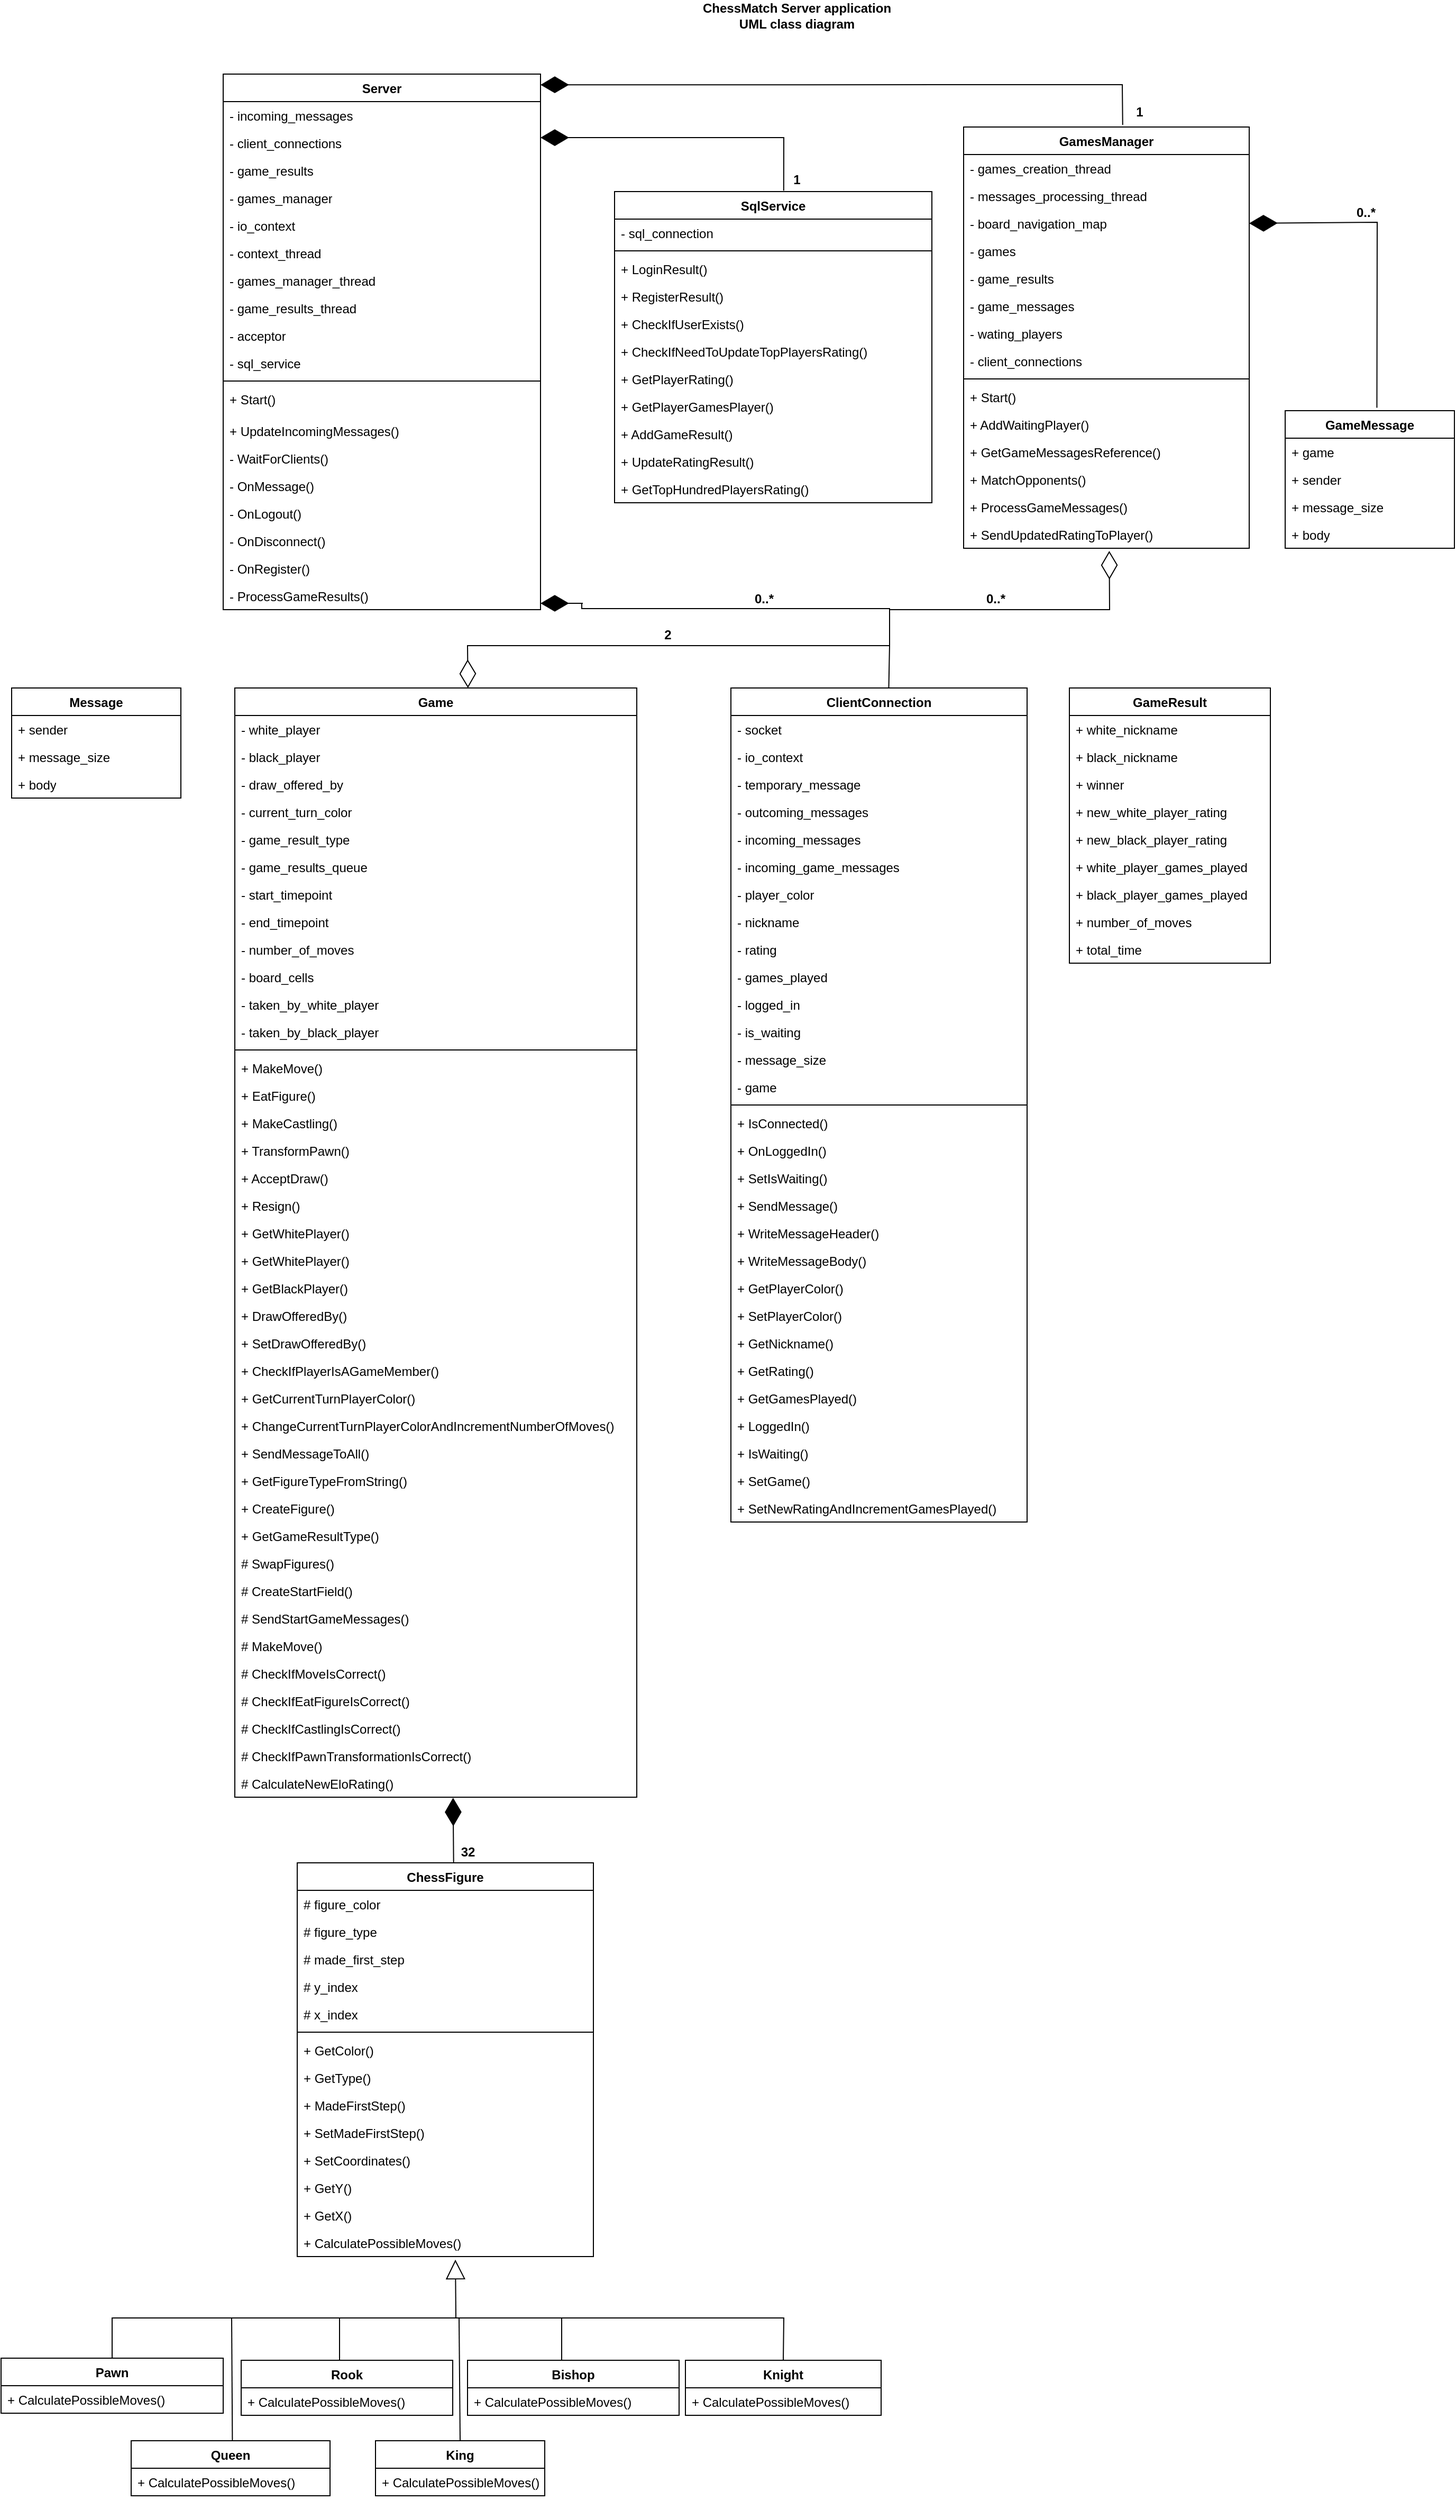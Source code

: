 <mxfile version="24.2.5" type="device">
  <diagram name="Страница — 1" id="hYLE1lgBH8Ws4-nppO_-">
    <mxGraphModel dx="2273" dy="1605" grid="1" gridSize="10" guides="1" tooltips="1" connect="1" arrows="1" fold="1" page="1" pageScale="1" pageWidth="827" pageHeight="1169" math="0" shadow="0">
      <root>
        <object label="" ыв="" id="0">
          <mxCell />
        </object>
        <mxCell id="1" parent="0" />
        <mxCell id="uddXqlYsmFNduGrNNlFx-1" value="ChessMatch Server application&lt;div&gt;UML class diagram&lt;/div&gt;" style="text;align=center;fontStyle=1;verticalAlign=middle;spacingLeft=3;spacingRight=3;strokeColor=none;rotatable=0;points=[[0,0.5],[1,0.5]];portConstraint=eastwest;html=1;" vertex="1" parent="1">
          <mxGeometry x="752" y="20" width="200" height="30" as="geometry" />
        </mxCell>
        <mxCell id="uddXqlYsmFNduGrNNlFx-2" value="Server" style="swimlane;fontStyle=1;align=center;verticalAlign=top;childLayout=stackLayout;horizontal=1;startSize=26;horizontalStack=0;resizeParent=1;resizeParentMax=0;resizeLast=0;collapsible=1;marginBottom=0;whiteSpace=wrap;html=1;" vertex="1" parent="1">
          <mxGeometry x="310" y="90" width="300" height="506" as="geometry" />
        </mxCell>
        <mxCell id="uddXqlYsmFNduGrNNlFx-3" value="- incoming_messages" style="text;strokeColor=none;fillColor=none;align=left;verticalAlign=top;spacingLeft=4;spacingRight=4;overflow=hidden;rotatable=0;points=[[0,0.5],[1,0.5]];portConstraint=eastwest;whiteSpace=wrap;html=1;" vertex="1" parent="uddXqlYsmFNduGrNNlFx-2">
          <mxGeometry y="26" width="300" height="26" as="geometry" />
        </mxCell>
        <mxCell id="uddXqlYsmFNduGrNNlFx-6" value="- client_connections" style="text;strokeColor=none;fillColor=none;align=left;verticalAlign=top;spacingLeft=4;spacingRight=4;overflow=hidden;rotatable=0;points=[[0,0.5],[1,0.5]];portConstraint=eastwest;whiteSpace=wrap;html=1;" vertex="1" parent="uddXqlYsmFNduGrNNlFx-2">
          <mxGeometry y="52" width="300" height="26" as="geometry" />
        </mxCell>
        <mxCell id="uddXqlYsmFNduGrNNlFx-7" value="- game_results" style="text;strokeColor=none;fillColor=none;align=left;verticalAlign=top;spacingLeft=4;spacingRight=4;overflow=hidden;rotatable=0;points=[[0,0.5],[1,0.5]];portConstraint=eastwest;whiteSpace=wrap;html=1;" vertex="1" parent="uddXqlYsmFNduGrNNlFx-2">
          <mxGeometry y="78" width="300" height="26" as="geometry" />
        </mxCell>
        <mxCell id="uddXqlYsmFNduGrNNlFx-8" value="- games_manager" style="text;strokeColor=none;fillColor=none;align=left;verticalAlign=top;spacingLeft=4;spacingRight=4;overflow=hidden;rotatable=0;points=[[0,0.5],[1,0.5]];portConstraint=eastwest;whiteSpace=wrap;html=1;" vertex="1" parent="uddXqlYsmFNduGrNNlFx-2">
          <mxGeometry y="104" width="300" height="26" as="geometry" />
        </mxCell>
        <mxCell id="uddXqlYsmFNduGrNNlFx-9" value="- io_context" style="text;strokeColor=none;fillColor=none;align=left;verticalAlign=top;spacingLeft=4;spacingRight=4;overflow=hidden;rotatable=0;points=[[0,0.5],[1,0.5]];portConstraint=eastwest;whiteSpace=wrap;html=1;" vertex="1" parent="uddXqlYsmFNduGrNNlFx-2">
          <mxGeometry y="130" width="300" height="26" as="geometry" />
        </mxCell>
        <mxCell id="uddXqlYsmFNduGrNNlFx-11" value="- context_thread" style="text;strokeColor=none;fillColor=none;align=left;verticalAlign=top;spacingLeft=4;spacingRight=4;overflow=hidden;rotatable=0;points=[[0,0.5],[1,0.5]];portConstraint=eastwest;whiteSpace=wrap;html=1;" vertex="1" parent="uddXqlYsmFNduGrNNlFx-2">
          <mxGeometry y="156" width="300" height="26" as="geometry" />
        </mxCell>
        <mxCell id="uddXqlYsmFNduGrNNlFx-12" value="- games_manager_thread" style="text;strokeColor=none;fillColor=none;align=left;verticalAlign=top;spacingLeft=4;spacingRight=4;overflow=hidden;rotatable=0;points=[[0,0.5],[1,0.5]];portConstraint=eastwest;whiteSpace=wrap;html=1;" vertex="1" parent="uddXqlYsmFNduGrNNlFx-2">
          <mxGeometry y="182" width="300" height="26" as="geometry" />
        </mxCell>
        <mxCell id="uddXqlYsmFNduGrNNlFx-13" value="- game_results_thread" style="text;strokeColor=none;fillColor=none;align=left;verticalAlign=top;spacingLeft=4;spacingRight=4;overflow=hidden;rotatable=0;points=[[0,0.5],[1,0.5]];portConstraint=eastwest;whiteSpace=wrap;html=1;" vertex="1" parent="uddXqlYsmFNduGrNNlFx-2">
          <mxGeometry y="208" width="300" height="26" as="geometry" />
        </mxCell>
        <mxCell id="uddXqlYsmFNduGrNNlFx-14" value="- acceptor" style="text;strokeColor=none;fillColor=none;align=left;verticalAlign=top;spacingLeft=4;spacingRight=4;overflow=hidden;rotatable=0;points=[[0,0.5],[1,0.5]];portConstraint=eastwest;whiteSpace=wrap;html=1;" vertex="1" parent="uddXqlYsmFNduGrNNlFx-2">
          <mxGeometry y="234" width="300" height="26" as="geometry" />
        </mxCell>
        <mxCell id="uddXqlYsmFNduGrNNlFx-15" value="- sql_service" style="text;strokeColor=none;fillColor=none;align=left;verticalAlign=top;spacingLeft=4;spacingRight=4;overflow=hidden;rotatable=0;points=[[0,0.5],[1,0.5]];portConstraint=eastwest;whiteSpace=wrap;html=1;" vertex="1" parent="uddXqlYsmFNduGrNNlFx-2">
          <mxGeometry y="260" width="300" height="26" as="geometry" />
        </mxCell>
        <mxCell id="uddXqlYsmFNduGrNNlFx-4" value="" style="line;strokeWidth=1;fillColor=none;align=left;verticalAlign=middle;spacingTop=-1;spacingLeft=3;spacingRight=3;rotatable=0;labelPosition=right;points=[];portConstraint=eastwest;strokeColor=inherit;" vertex="1" parent="uddXqlYsmFNduGrNNlFx-2">
          <mxGeometry y="286" width="300" height="8" as="geometry" />
        </mxCell>
        <mxCell id="uddXqlYsmFNduGrNNlFx-5" value="+ Start()" style="text;strokeColor=none;fillColor=none;align=left;verticalAlign=top;spacingLeft=4;spacingRight=4;overflow=hidden;rotatable=0;points=[[0,0.5],[1,0.5]];portConstraint=eastwest;whiteSpace=wrap;html=1;" vertex="1" parent="uddXqlYsmFNduGrNNlFx-2">
          <mxGeometry y="294" width="300" height="30" as="geometry" />
        </mxCell>
        <mxCell id="uddXqlYsmFNduGrNNlFx-16" value="+ UpdateIncomingMessages()" style="text;strokeColor=none;fillColor=none;align=left;verticalAlign=top;spacingLeft=4;spacingRight=4;overflow=hidden;rotatable=0;points=[[0,0.5],[1,0.5]];portConstraint=eastwest;whiteSpace=wrap;html=1;" vertex="1" parent="uddXqlYsmFNduGrNNlFx-2">
          <mxGeometry y="324" width="300" height="26" as="geometry" />
        </mxCell>
        <mxCell id="uddXqlYsmFNduGrNNlFx-17" value="- WaitForClients()" style="text;strokeColor=none;fillColor=none;align=left;verticalAlign=top;spacingLeft=4;spacingRight=4;overflow=hidden;rotatable=0;points=[[0,0.5],[1,0.5]];portConstraint=eastwest;whiteSpace=wrap;html=1;" vertex="1" parent="uddXqlYsmFNduGrNNlFx-2">
          <mxGeometry y="350" width="300" height="26" as="geometry" />
        </mxCell>
        <mxCell id="uddXqlYsmFNduGrNNlFx-18" value="- OnMessage()" style="text;strokeColor=none;fillColor=none;align=left;verticalAlign=top;spacingLeft=4;spacingRight=4;overflow=hidden;rotatable=0;points=[[0,0.5],[1,0.5]];portConstraint=eastwest;whiteSpace=wrap;html=1;" vertex="1" parent="uddXqlYsmFNduGrNNlFx-2">
          <mxGeometry y="376" width="300" height="26" as="geometry" />
        </mxCell>
        <mxCell id="uddXqlYsmFNduGrNNlFx-19" value="- OnLogout()" style="text;strokeColor=none;fillColor=none;align=left;verticalAlign=top;spacingLeft=4;spacingRight=4;overflow=hidden;rotatable=0;points=[[0,0.5],[1,0.5]];portConstraint=eastwest;whiteSpace=wrap;html=1;" vertex="1" parent="uddXqlYsmFNduGrNNlFx-2">
          <mxGeometry y="402" width="300" height="26" as="geometry" />
        </mxCell>
        <mxCell id="uddXqlYsmFNduGrNNlFx-20" value="- OnDisconnect()" style="text;strokeColor=none;fillColor=none;align=left;verticalAlign=top;spacingLeft=4;spacingRight=4;overflow=hidden;rotatable=0;points=[[0,0.5],[1,0.5]];portConstraint=eastwest;whiteSpace=wrap;html=1;" vertex="1" parent="uddXqlYsmFNduGrNNlFx-2">
          <mxGeometry y="428" width="300" height="26" as="geometry" />
        </mxCell>
        <mxCell id="uddXqlYsmFNduGrNNlFx-21" value="- OnRegister()" style="text;strokeColor=none;fillColor=none;align=left;verticalAlign=top;spacingLeft=4;spacingRight=4;overflow=hidden;rotatable=0;points=[[0,0.5],[1,0.5]];portConstraint=eastwest;whiteSpace=wrap;html=1;" vertex="1" parent="uddXqlYsmFNduGrNNlFx-2">
          <mxGeometry y="454" width="300" height="26" as="geometry" />
        </mxCell>
        <mxCell id="uddXqlYsmFNduGrNNlFx-26" value="- ProcessGameResults()" style="text;strokeColor=none;fillColor=none;align=left;verticalAlign=top;spacingLeft=4;spacingRight=4;overflow=hidden;rotatable=0;points=[[0,0.5],[1,0.5]];portConstraint=eastwest;whiteSpace=wrap;html=1;" vertex="1" parent="uddXqlYsmFNduGrNNlFx-2">
          <mxGeometry y="480" width="300" height="26" as="geometry" />
        </mxCell>
        <mxCell id="uddXqlYsmFNduGrNNlFx-28" value="ClientConnection" style="swimlane;fontStyle=1;align=center;verticalAlign=top;childLayout=stackLayout;horizontal=1;startSize=26;horizontalStack=0;resizeParent=1;resizeParentMax=0;resizeLast=0;collapsible=1;marginBottom=0;whiteSpace=wrap;html=1;" vertex="1" parent="1">
          <mxGeometry x="790" y="670" width="280" height="788" as="geometry" />
        </mxCell>
        <mxCell id="uddXqlYsmFNduGrNNlFx-29" value="- socket" style="text;strokeColor=none;fillColor=none;align=left;verticalAlign=top;spacingLeft=4;spacingRight=4;overflow=hidden;rotatable=0;points=[[0,0.5],[1,0.5]];portConstraint=eastwest;whiteSpace=wrap;html=1;" vertex="1" parent="uddXqlYsmFNduGrNNlFx-28">
          <mxGeometry y="26" width="280" height="26" as="geometry" />
        </mxCell>
        <mxCell id="uddXqlYsmFNduGrNNlFx-46" value="- io_context" style="text;strokeColor=none;fillColor=none;align=left;verticalAlign=top;spacingLeft=4;spacingRight=4;overflow=hidden;rotatable=0;points=[[0,0.5],[1,0.5]];portConstraint=eastwest;whiteSpace=wrap;html=1;" vertex="1" parent="uddXqlYsmFNduGrNNlFx-28">
          <mxGeometry y="52" width="280" height="26" as="geometry" />
        </mxCell>
        <mxCell id="uddXqlYsmFNduGrNNlFx-47" value="- temporary_message" style="text;strokeColor=none;fillColor=none;align=left;verticalAlign=top;spacingLeft=4;spacingRight=4;overflow=hidden;rotatable=0;points=[[0,0.5],[1,0.5]];portConstraint=eastwest;whiteSpace=wrap;html=1;" vertex="1" parent="uddXqlYsmFNduGrNNlFx-28">
          <mxGeometry y="78" width="280" height="26" as="geometry" />
        </mxCell>
        <mxCell id="uddXqlYsmFNduGrNNlFx-48" value="- outcoming_messages" style="text;strokeColor=none;fillColor=none;align=left;verticalAlign=top;spacingLeft=4;spacingRight=4;overflow=hidden;rotatable=0;points=[[0,0.5],[1,0.5]];portConstraint=eastwest;whiteSpace=wrap;html=1;" vertex="1" parent="uddXqlYsmFNduGrNNlFx-28">
          <mxGeometry y="104" width="280" height="26" as="geometry" />
        </mxCell>
        <mxCell id="uddXqlYsmFNduGrNNlFx-49" value="- incoming_messages" style="text;strokeColor=none;fillColor=none;align=left;verticalAlign=top;spacingLeft=4;spacingRight=4;overflow=hidden;rotatable=0;points=[[0,0.5],[1,0.5]];portConstraint=eastwest;whiteSpace=wrap;html=1;" vertex="1" parent="uddXqlYsmFNduGrNNlFx-28">
          <mxGeometry y="130" width="280" height="26" as="geometry" />
        </mxCell>
        <mxCell id="uddXqlYsmFNduGrNNlFx-50" value="- incoming_game_messages" style="text;strokeColor=none;fillColor=none;align=left;verticalAlign=top;spacingLeft=4;spacingRight=4;overflow=hidden;rotatable=0;points=[[0,0.5],[1,0.5]];portConstraint=eastwest;whiteSpace=wrap;html=1;" vertex="1" parent="uddXqlYsmFNduGrNNlFx-28">
          <mxGeometry y="156" width="280" height="26" as="geometry" />
        </mxCell>
        <mxCell id="uddXqlYsmFNduGrNNlFx-51" value="- player_color" style="text;strokeColor=none;fillColor=none;align=left;verticalAlign=top;spacingLeft=4;spacingRight=4;overflow=hidden;rotatable=0;points=[[0,0.5],[1,0.5]];portConstraint=eastwest;whiteSpace=wrap;html=1;" vertex="1" parent="uddXqlYsmFNduGrNNlFx-28">
          <mxGeometry y="182" width="280" height="26" as="geometry" />
        </mxCell>
        <mxCell id="uddXqlYsmFNduGrNNlFx-52" value="- nickname" style="text;strokeColor=none;fillColor=none;align=left;verticalAlign=top;spacingLeft=4;spacingRight=4;overflow=hidden;rotatable=0;points=[[0,0.5],[1,0.5]];portConstraint=eastwest;whiteSpace=wrap;html=1;" vertex="1" parent="uddXqlYsmFNduGrNNlFx-28">
          <mxGeometry y="208" width="280" height="26" as="geometry" />
        </mxCell>
        <mxCell id="uddXqlYsmFNduGrNNlFx-54" value="- rating" style="text;strokeColor=none;fillColor=none;align=left;verticalAlign=top;spacingLeft=4;spacingRight=4;overflow=hidden;rotatable=0;points=[[0,0.5],[1,0.5]];portConstraint=eastwest;whiteSpace=wrap;html=1;" vertex="1" parent="uddXqlYsmFNduGrNNlFx-28">
          <mxGeometry y="234" width="280" height="26" as="geometry" />
        </mxCell>
        <mxCell id="uddXqlYsmFNduGrNNlFx-56" value="- games_played" style="text;strokeColor=none;fillColor=none;align=left;verticalAlign=top;spacingLeft=4;spacingRight=4;overflow=hidden;rotatable=0;points=[[0,0.5],[1,0.5]];portConstraint=eastwest;whiteSpace=wrap;html=1;" vertex="1" parent="uddXqlYsmFNduGrNNlFx-28">
          <mxGeometry y="260" width="280" height="26" as="geometry" />
        </mxCell>
        <mxCell id="uddXqlYsmFNduGrNNlFx-57" value="- logged_in" style="text;strokeColor=none;fillColor=none;align=left;verticalAlign=top;spacingLeft=4;spacingRight=4;overflow=hidden;rotatable=0;points=[[0,0.5],[1,0.5]];portConstraint=eastwest;whiteSpace=wrap;html=1;" vertex="1" parent="uddXqlYsmFNduGrNNlFx-28">
          <mxGeometry y="286" width="280" height="26" as="geometry" />
        </mxCell>
        <mxCell id="uddXqlYsmFNduGrNNlFx-58" value="- is_waiting" style="text;strokeColor=none;fillColor=none;align=left;verticalAlign=top;spacingLeft=4;spacingRight=4;overflow=hidden;rotatable=0;points=[[0,0.5],[1,0.5]];portConstraint=eastwest;whiteSpace=wrap;html=1;" vertex="1" parent="uddXqlYsmFNduGrNNlFx-28">
          <mxGeometry y="312" width="280" height="26" as="geometry" />
        </mxCell>
        <mxCell id="uddXqlYsmFNduGrNNlFx-59" value="- message_size" style="text;strokeColor=none;fillColor=none;align=left;verticalAlign=top;spacingLeft=4;spacingRight=4;overflow=hidden;rotatable=0;points=[[0,0.5],[1,0.5]];portConstraint=eastwest;whiteSpace=wrap;html=1;" vertex="1" parent="uddXqlYsmFNduGrNNlFx-28">
          <mxGeometry y="338" width="280" height="26" as="geometry" />
        </mxCell>
        <mxCell id="uddXqlYsmFNduGrNNlFx-60" value="- game" style="text;strokeColor=none;fillColor=none;align=left;verticalAlign=top;spacingLeft=4;spacingRight=4;overflow=hidden;rotatable=0;points=[[0,0.5],[1,0.5]];portConstraint=eastwest;whiteSpace=wrap;html=1;" vertex="1" parent="uddXqlYsmFNduGrNNlFx-28">
          <mxGeometry y="364" width="280" height="26" as="geometry" />
        </mxCell>
        <mxCell id="uddXqlYsmFNduGrNNlFx-30" value="" style="line;strokeWidth=1;fillColor=none;align=left;verticalAlign=middle;spacingTop=-1;spacingLeft=3;spacingRight=3;rotatable=0;labelPosition=right;points=[];portConstraint=eastwest;strokeColor=inherit;" vertex="1" parent="uddXqlYsmFNduGrNNlFx-28">
          <mxGeometry y="390" width="280" height="8" as="geometry" />
        </mxCell>
        <mxCell id="uddXqlYsmFNduGrNNlFx-31" value="+ IsConnected()" style="text;strokeColor=none;fillColor=none;align=left;verticalAlign=top;spacingLeft=4;spacingRight=4;overflow=hidden;rotatable=0;points=[[0,0.5],[1,0.5]];portConstraint=eastwest;whiteSpace=wrap;html=1;" vertex="1" parent="uddXqlYsmFNduGrNNlFx-28">
          <mxGeometry y="398" width="280" height="26" as="geometry" />
        </mxCell>
        <mxCell id="uddXqlYsmFNduGrNNlFx-32" value="+ OnLoggedIn()" style="text;strokeColor=none;fillColor=none;align=left;verticalAlign=top;spacingLeft=4;spacingRight=4;overflow=hidden;rotatable=0;points=[[0,0.5],[1,0.5]];portConstraint=eastwest;whiteSpace=wrap;html=1;" vertex="1" parent="uddXqlYsmFNduGrNNlFx-28">
          <mxGeometry y="424" width="280" height="26" as="geometry" />
        </mxCell>
        <mxCell id="uddXqlYsmFNduGrNNlFx-33" value="+ SetIsWaiting()" style="text;strokeColor=none;fillColor=none;align=left;verticalAlign=top;spacingLeft=4;spacingRight=4;overflow=hidden;rotatable=0;points=[[0,0.5],[1,0.5]];portConstraint=eastwest;whiteSpace=wrap;html=1;" vertex="1" parent="uddXqlYsmFNduGrNNlFx-28">
          <mxGeometry y="450" width="280" height="26" as="geometry" />
        </mxCell>
        <mxCell id="uddXqlYsmFNduGrNNlFx-34" value="+ SendMessage()" style="text;strokeColor=none;fillColor=none;align=left;verticalAlign=top;spacingLeft=4;spacingRight=4;overflow=hidden;rotatable=0;points=[[0,0.5],[1,0.5]];portConstraint=eastwest;whiteSpace=wrap;html=1;" vertex="1" parent="uddXqlYsmFNduGrNNlFx-28">
          <mxGeometry y="476" width="280" height="26" as="geometry" />
        </mxCell>
        <mxCell id="uddXqlYsmFNduGrNNlFx-35" value="+ WriteMessageHeader()" style="text;strokeColor=none;fillColor=none;align=left;verticalAlign=top;spacingLeft=4;spacingRight=4;overflow=hidden;rotatable=0;points=[[0,0.5],[1,0.5]];portConstraint=eastwest;whiteSpace=wrap;html=1;" vertex="1" parent="uddXqlYsmFNduGrNNlFx-28">
          <mxGeometry y="502" width="280" height="26" as="geometry" />
        </mxCell>
        <mxCell id="uddXqlYsmFNduGrNNlFx-36" value="+ WriteMessageBody()" style="text;strokeColor=none;fillColor=none;align=left;verticalAlign=top;spacingLeft=4;spacingRight=4;overflow=hidden;rotatable=0;points=[[0,0.5],[1,0.5]];portConstraint=eastwest;whiteSpace=wrap;html=1;" vertex="1" parent="uddXqlYsmFNduGrNNlFx-28">
          <mxGeometry y="528" width="280" height="26" as="geometry" />
        </mxCell>
        <mxCell id="uddXqlYsmFNduGrNNlFx-37" value="+ GetPlayerColor()" style="text;strokeColor=none;fillColor=none;align=left;verticalAlign=top;spacingLeft=4;spacingRight=4;overflow=hidden;rotatable=0;points=[[0,0.5],[1,0.5]];portConstraint=eastwest;whiteSpace=wrap;html=1;" vertex="1" parent="uddXqlYsmFNduGrNNlFx-28">
          <mxGeometry y="554" width="280" height="26" as="geometry" />
        </mxCell>
        <mxCell id="uddXqlYsmFNduGrNNlFx-38" value="+ SetPlayerColor()" style="text;strokeColor=none;fillColor=none;align=left;verticalAlign=top;spacingLeft=4;spacingRight=4;overflow=hidden;rotatable=0;points=[[0,0.5],[1,0.5]];portConstraint=eastwest;whiteSpace=wrap;html=1;" vertex="1" parent="uddXqlYsmFNduGrNNlFx-28">
          <mxGeometry y="580" width="280" height="26" as="geometry" />
        </mxCell>
        <mxCell id="uddXqlYsmFNduGrNNlFx-39" value="+ GetNickname()" style="text;strokeColor=none;fillColor=none;align=left;verticalAlign=top;spacingLeft=4;spacingRight=4;overflow=hidden;rotatable=0;points=[[0,0.5],[1,0.5]];portConstraint=eastwest;whiteSpace=wrap;html=1;" vertex="1" parent="uddXqlYsmFNduGrNNlFx-28">
          <mxGeometry y="606" width="280" height="26" as="geometry" />
        </mxCell>
        <mxCell id="uddXqlYsmFNduGrNNlFx-40" value="+ GetRating()" style="text;strokeColor=none;fillColor=none;align=left;verticalAlign=top;spacingLeft=4;spacingRight=4;overflow=hidden;rotatable=0;points=[[0,0.5],[1,0.5]];portConstraint=eastwest;whiteSpace=wrap;html=1;" vertex="1" parent="uddXqlYsmFNduGrNNlFx-28">
          <mxGeometry y="632" width="280" height="26" as="geometry" />
        </mxCell>
        <mxCell id="uddXqlYsmFNduGrNNlFx-41" value="+ GetGamesPlayed()" style="text;strokeColor=none;fillColor=none;align=left;verticalAlign=top;spacingLeft=4;spacingRight=4;overflow=hidden;rotatable=0;points=[[0,0.5],[1,0.5]];portConstraint=eastwest;whiteSpace=wrap;html=1;" vertex="1" parent="uddXqlYsmFNduGrNNlFx-28">
          <mxGeometry y="658" width="280" height="26" as="geometry" />
        </mxCell>
        <mxCell id="uddXqlYsmFNduGrNNlFx-42" value="+ LoggedIn()" style="text;strokeColor=none;fillColor=none;align=left;verticalAlign=top;spacingLeft=4;spacingRight=4;overflow=hidden;rotatable=0;points=[[0,0.5],[1,0.5]];portConstraint=eastwest;whiteSpace=wrap;html=1;" vertex="1" parent="uddXqlYsmFNduGrNNlFx-28">
          <mxGeometry y="684" width="280" height="26" as="geometry" />
        </mxCell>
        <mxCell id="uddXqlYsmFNduGrNNlFx-43" value="+ IsWaiting()" style="text;strokeColor=none;fillColor=none;align=left;verticalAlign=top;spacingLeft=4;spacingRight=4;overflow=hidden;rotatable=0;points=[[0,0.5],[1,0.5]];portConstraint=eastwest;whiteSpace=wrap;html=1;" vertex="1" parent="uddXqlYsmFNduGrNNlFx-28">
          <mxGeometry y="710" width="280" height="26" as="geometry" />
        </mxCell>
        <mxCell id="uddXqlYsmFNduGrNNlFx-44" value="+ SetGame()" style="text;strokeColor=none;fillColor=none;align=left;verticalAlign=top;spacingLeft=4;spacingRight=4;overflow=hidden;rotatable=0;points=[[0,0.5],[1,0.5]];portConstraint=eastwest;whiteSpace=wrap;html=1;" vertex="1" parent="uddXqlYsmFNduGrNNlFx-28">
          <mxGeometry y="736" width="280" height="26" as="geometry" />
        </mxCell>
        <mxCell id="uddXqlYsmFNduGrNNlFx-45" value="+ SetNewRatingAndIncrementGamesPlayed()" style="text;strokeColor=none;fillColor=none;align=left;verticalAlign=top;spacingLeft=4;spacingRight=4;overflow=hidden;rotatable=0;points=[[0,0.5],[1,0.5]];portConstraint=eastwest;whiteSpace=wrap;html=1;" vertex="1" parent="uddXqlYsmFNduGrNNlFx-28">
          <mxGeometry y="762" width="280" height="26" as="geometry" />
        </mxCell>
        <mxCell id="uddXqlYsmFNduGrNNlFx-61" value="Game" style="swimlane;fontStyle=1;align=center;verticalAlign=top;childLayout=stackLayout;horizontal=1;startSize=26;horizontalStack=0;resizeParent=1;resizeParentMax=0;resizeLast=0;collapsible=1;marginBottom=0;whiteSpace=wrap;html=1;" vertex="1" parent="1">
          <mxGeometry x="321" y="670" width="380" height="1048" as="geometry">
            <mxRectangle x="480" y="760" width="70" height="30" as="alternateBounds" />
          </mxGeometry>
        </mxCell>
        <mxCell id="uddXqlYsmFNduGrNNlFx-62" value="- white_player" style="text;strokeColor=none;fillColor=none;align=left;verticalAlign=top;spacingLeft=4;spacingRight=4;overflow=hidden;rotatable=0;points=[[0,0.5],[1,0.5]];portConstraint=eastwest;whiteSpace=wrap;html=1;" vertex="1" parent="uddXqlYsmFNduGrNNlFx-61">
          <mxGeometry y="26" width="380" height="26" as="geometry" />
        </mxCell>
        <mxCell id="uddXqlYsmFNduGrNNlFx-77" value="- black_player" style="text;strokeColor=none;fillColor=none;align=left;verticalAlign=top;spacingLeft=4;spacingRight=4;overflow=hidden;rotatable=0;points=[[0,0.5],[1,0.5]];portConstraint=eastwest;whiteSpace=wrap;html=1;" vertex="1" parent="uddXqlYsmFNduGrNNlFx-61">
          <mxGeometry y="52" width="380" height="26" as="geometry" />
        </mxCell>
        <mxCell id="uddXqlYsmFNduGrNNlFx-78" value="- draw_offered_by" style="text;strokeColor=none;fillColor=none;align=left;verticalAlign=top;spacingLeft=4;spacingRight=4;overflow=hidden;rotatable=0;points=[[0,0.5],[1,0.5]];portConstraint=eastwest;whiteSpace=wrap;html=1;" vertex="1" parent="uddXqlYsmFNduGrNNlFx-61">
          <mxGeometry y="78" width="380" height="26" as="geometry" />
        </mxCell>
        <mxCell id="uddXqlYsmFNduGrNNlFx-79" value="- current_turn_color" style="text;strokeColor=none;fillColor=none;align=left;verticalAlign=top;spacingLeft=4;spacingRight=4;overflow=hidden;rotatable=0;points=[[0,0.5],[1,0.5]];portConstraint=eastwest;whiteSpace=wrap;html=1;" vertex="1" parent="uddXqlYsmFNduGrNNlFx-61">
          <mxGeometry y="104" width="380" height="26" as="geometry" />
        </mxCell>
        <mxCell id="uddXqlYsmFNduGrNNlFx-88" value="- game_result_type" style="text;strokeColor=none;fillColor=none;align=left;verticalAlign=top;spacingLeft=4;spacingRight=4;overflow=hidden;rotatable=0;points=[[0,0.5],[1,0.5]];portConstraint=eastwest;whiteSpace=wrap;html=1;" vertex="1" parent="uddXqlYsmFNduGrNNlFx-61">
          <mxGeometry y="130" width="380" height="26" as="geometry" />
        </mxCell>
        <mxCell id="uddXqlYsmFNduGrNNlFx-87" value="- game_results_queue" style="text;strokeColor=none;fillColor=none;align=left;verticalAlign=top;spacingLeft=4;spacingRight=4;overflow=hidden;rotatable=0;points=[[0,0.5],[1,0.5]];portConstraint=eastwest;whiteSpace=wrap;html=1;" vertex="1" parent="uddXqlYsmFNduGrNNlFx-61">
          <mxGeometry y="156" width="380" height="26" as="geometry" />
        </mxCell>
        <mxCell id="uddXqlYsmFNduGrNNlFx-86" value="- start_timepoint" style="text;strokeColor=none;fillColor=none;align=left;verticalAlign=top;spacingLeft=4;spacingRight=4;overflow=hidden;rotatable=0;points=[[0,0.5],[1,0.5]];portConstraint=eastwest;whiteSpace=wrap;html=1;" vertex="1" parent="uddXqlYsmFNduGrNNlFx-61">
          <mxGeometry y="182" width="380" height="26" as="geometry" />
        </mxCell>
        <mxCell id="uddXqlYsmFNduGrNNlFx-85" value="- end_timepoint" style="text;strokeColor=none;fillColor=none;align=left;verticalAlign=top;spacingLeft=4;spacingRight=4;overflow=hidden;rotatable=0;points=[[0,0.5],[1,0.5]];portConstraint=eastwest;whiteSpace=wrap;html=1;" vertex="1" parent="uddXqlYsmFNduGrNNlFx-61">
          <mxGeometry y="208" width="380" height="26" as="geometry" />
        </mxCell>
        <mxCell id="uddXqlYsmFNduGrNNlFx-84" value="- number_of_moves" style="text;strokeColor=none;fillColor=none;align=left;verticalAlign=top;spacingLeft=4;spacingRight=4;overflow=hidden;rotatable=0;points=[[0,0.5],[1,0.5]];portConstraint=eastwest;whiteSpace=wrap;html=1;" vertex="1" parent="uddXqlYsmFNduGrNNlFx-61">
          <mxGeometry y="234" width="380" height="26" as="geometry" />
        </mxCell>
        <mxCell id="uddXqlYsmFNduGrNNlFx-83" value="- board_cells" style="text;strokeColor=none;fillColor=none;align=left;verticalAlign=top;spacingLeft=4;spacingRight=4;overflow=hidden;rotatable=0;points=[[0,0.5],[1,0.5]];portConstraint=eastwest;whiteSpace=wrap;html=1;" vertex="1" parent="uddXqlYsmFNduGrNNlFx-61">
          <mxGeometry y="260" width="380" height="26" as="geometry" />
        </mxCell>
        <mxCell id="uddXqlYsmFNduGrNNlFx-82" value="- taken_by_white_player" style="text;strokeColor=none;fillColor=none;align=left;verticalAlign=top;spacingLeft=4;spacingRight=4;overflow=hidden;rotatable=0;points=[[0,0.5],[1,0.5]];portConstraint=eastwest;whiteSpace=wrap;html=1;" vertex="1" parent="uddXqlYsmFNduGrNNlFx-61">
          <mxGeometry y="286" width="380" height="26" as="geometry" />
        </mxCell>
        <mxCell id="uddXqlYsmFNduGrNNlFx-81" value="- taken_by_black_player" style="text;strokeColor=none;fillColor=none;align=left;verticalAlign=top;spacingLeft=4;spacingRight=4;overflow=hidden;rotatable=0;points=[[0,0.5],[1,0.5]];portConstraint=eastwest;whiteSpace=wrap;html=1;" vertex="1" parent="uddXqlYsmFNduGrNNlFx-61">
          <mxGeometry y="312" width="380" height="26" as="geometry" />
        </mxCell>
        <mxCell id="uddXqlYsmFNduGrNNlFx-63" value="" style="line;strokeWidth=1;fillColor=none;align=left;verticalAlign=middle;spacingTop=-1;spacingLeft=3;spacingRight=3;rotatable=0;labelPosition=right;points=[];portConstraint=eastwest;strokeColor=inherit;" vertex="1" parent="uddXqlYsmFNduGrNNlFx-61">
          <mxGeometry y="338" width="380" height="8" as="geometry" />
        </mxCell>
        <mxCell id="uddXqlYsmFNduGrNNlFx-65" value="+ MakeMove()" style="text;strokeColor=none;fillColor=none;align=left;verticalAlign=top;spacingLeft=4;spacingRight=4;overflow=hidden;rotatable=0;points=[[0,0.5],[1,0.5]];portConstraint=eastwest;whiteSpace=wrap;html=1;" vertex="1" parent="uddXqlYsmFNduGrNNlFx-61">
          <mxGeometry y="346" width="380" height="26" as="geometry" />
        </mxCell>
        <mxCell id="uddXqlYsmFNduGrNNlFx-66" value="+ EatFigure()" style="text;strokeColor=none;fillColor=none;align=left;verticalAlign=top;spacingLeft=4;spacingRight=4;overflow=hidden;rotatable=0;points=[[0,0.5],[1,0.5]];portConstraint=eastwest;whiteSpace=wrap;html=1;" vertex="1" parent="uddXqlYsmFNduGrNNlFx-61">
          <mxGeometry y="372" width="380" height="26" as="geometry" />
        </mxCell>
        <mxCell id="uddXqlYsmFNduGrNNlFx-67" value="+ MakeCastling()" style="text;strokeColor=none;fillColor=none;align=left;verticalAlign=top;spacingLeft=4;spacingRight=4;overflow=hidden;rotatable=0;points=[[0,0.5],[1,0.5]];portConstraint=eastwest;whiteSpace=wrap;html=1;" vertex="1" parent="uddXqlYsmFNduGrNNlFx-61">
          <mxGeometry y="398" width="380" height="26" as="geometry" />
        </mxCell>
        <mxCell id="uddXqlYsmFNduGrNNlFx-68" value="+ TransformPawn()" style="text;strokeColor=none;fillColor=none;align=left;verticalAlign=top;spacingLeft=4;spacingRight=4;overflow=hidden;rotatable=0;points=[[0,0.5],[1,0.5]];portConstraint=eastwest;whiteSpace=wrap;html=1;" vertex="1" parent="uddXqlYsmFNduGrNNlFx-61">
          <mxGeometry y="424" width="380" height="26" as="geometry" />
        </mxCell>
        <mxCell id="uddXqlYsmFNduGrNNlFx-76" value="+ AcceptDraw()" style="text;strokeColor=none;fillColor=none;align=left;verticalAlign=top;spacingLeft=4;spacingRight=4;overflow=hidden;rotatable=0;points=[[0,0.5],[1,0.5]];portConstraint=eastwest;whiteSpace=wrap;html=1;" vertex="1" parent="uddXqlYsmFNduGrNNlFx-61">
          <mxGeometry y="450" width="380" height="26" as="geometry" />
        </mxCell>
        <mxCell id="uddXqlYsmFNduGrNNlFx-75" value="+ Resign()" style="text;strokeColor=none;fillColor=none;align=left;verticalAlign=top;spacingLeft=4;spacingRight=4;overflow=hidden;rotatable=0;points=[[0,0.5],[1,0.5]];portConstraint=eastwest;whiteSpace=wrap;html=1;" vertex="1" parent="uddXqlYsmFNduGrNNlFx-61">
          <mxGeometry y="476" width="380" height="26" as="geometry" />
        </mxCell>
        <mxCell id="uddXqlYsmFNduGrNNlFx-89" value="+ GetWhitePlayer()" style="text;strokeColor=none;fillColor=none;align=left;verticalAlign=top;spacingLeft=4;spacingRight=4;overflow=hidden;rotatable=0;points=[[0,0.5],[1,0.5]];portConstraint=eastwest;whiteSpace=wrap;html=1;" vertex="1" parent="uddXqlYsmFNduGrNNlFx-61">
          <mxGeometry y="502" width="380" height="26" as="geometry" />
        </mxCell>
        <mxCell id="uddXqlYsmFNduGrNNlFx-74" value="+ GetWhitePlayer()" style="text;strokeColor=none;fillColor=none;align=left;verticalAlign=top;spacingLeft=4;spacingRight=4;overflow=hidden;rotatable=0;points=[[0,0.5],[1,0.5]];portConstraint=eastwest;whiteSpace=wrap;html=1;" vertex="1" parent="uddXqlYsmFNduGrNNlFx-61">
          <mxGeometry y="528" width="380" height="26" as="geometry" />
        </mxCell>
        <mxCell id="uddXqlYsmFNduGrNNlFx-73" value="+ GetBlackPlayer()" style="text;strokeColor=none;fillColor=none;align=left;verticalAlign=top;spacingLeft=4;spacingRight=4;overflow=hidden;rotatable=0;points=[[0,0.5],[1,0.5]];portConstraint=eastwest;whiteSpace=wrap;html=1;" vertex="1" parent="uddXqlYsmFNduGrNNlFx-61">
          <mxGeometry y="554" width="380" height="26" as="geometry" />
        </mxCell>
        <mxCell id="uddXqlYsmFNduGrNNlFx-72" value="+ DrawOfferedBy()" style="text;strokeColor=none;fillColor=none;align=left;verticalAlign=top;spacingLeft=4;spacingRight=4;overflow=hidden;rotatable=0;points=[[0,0.5],[1,0.5]];portConstraint=eastwest;whiteSpace=wrap;html=1;" vertex="1" parent="uddXqlYsmFNduGrNNlFx-61">
          <mxGeometry y="580" width="380" height="26" as="geometry" />
        </mxCell>
        <mxCell id="uddXqlYsmFNduGrNNlFx-71" value="+ SetDrawOfferedBy()" style="text;strokeColor=none;fillColor=none;align=left;verticalAlign=top;spacingLeft=4;spacingRight=4;overflow=hidden;rotatable=0;points=[[0,0.5],[1,0.5]];portConstraint=eastwest;whiteSpace=wrap;html=1;" vertex="1" parent="uddXqlYsmFNduGrNNlFx-61">
          <mxGeometry y="606" width="380" height="26" as="geometry" />
        </mxCell>
        <mxCell id="uddXqlYsmFNduGrNNlFx-70" value="+ CheckIfPlayerIsAGameMember()" style="text;strokeColor=none;fillColor=none;align=left;verticalAlign=top;spacingLeft=4;spacingRight=4;overflow=hidden;rotatable=0;points=[[0,0.5],[1,0.5]];portConstraint=eastwest;whiteSpace=wrap;html=1;" vertex="1" parent="uddXqlYsmFNduGrNNlFx-61">
          <mxGeometry y="632" width="380" height="26" as="geometry" />
        </mxCell>
        <mxCell id="uddXqlYsmFNduGrNNlFx-69" value="+ GetCurrentTurnPlayerColor()" style="text;strokeColor=none;fillColor=none;align=left;verticalAlign=top;spacingLeft=4;spacingRight=4;overflow=hidden;rotatable=0;points=[[0,0.5],[1,0.5]];portConstraint=eastwest;whiteSpace=wrap;html=1;" vertex="1" parent="uddXqlYsmFNduGrNNlFx-61">
          <mxGeometry y="658" width="380" height="26" as="geometry" />
        </mxCell>
        <mxCell id="uddXqlYsmFNduGrNNlFx-64" value="+ ChangeCurrentTurnPlayerColorAndIncrementNumberOfMoves()" style="text;strokeColor=none;fillColor=none;align=left;verticalAlign=top;spacingLeft=4;spacingRight=4;overflow=hidden;rotatable=0;points=[[0,0.5],[1,0.5]];portConstraint=eastwest;whiteSpace=wrap;html=1;" vertex="1" parent="uddXqlYsmFNduGrNNlFx-61">
          <mxGeometry y="684" width="380" height="26" as="geometry" />
        </mxCell>
        <mxCell id="uddXqlYsmFNduGrNNlFx-90" value="+ SendMessageToAll()" style="text;strokeColor=none;fillColor=none;align=left;verticalAlign=top;spacingLeft=4;spacingRight=4;overflow=hidden;rotatable=0;points=[[0,0.5],[1,0.5]];portConstraint=eastwest;whiteSpace=wrap;html=1;" vertex="1" parent="uddXqlYsmFNduGrNNlFx-61">
          <mxGeometry y="710" width="380" height="26" as="geometry" />
        </mxCell>
        <mxCell id="uddXqlYsmFNduGrNNlFx-91" value="+ GetFigureTypeFromString()" style="text;strokeColor=none;fillColor=none;align=left;verticalAlign=top;spacingLeft=4;spacingRight=4;overflow=hidden;rotatable=0;points=[[0,0.5],[1,0.5]];portConstraint=eastwest;whiteSpace=wrap;html=1;" vertex="1" parent="uddXqlYsmFNduGrNNlFx-61">
          <mxGeometry y="736" width="380" height="26" as="geometry" />
        </mxCell>
        <mxCell id="uddXqlYsmFNduGrNNlFx-92" value="+ CreateFigure()" style="text;strokeColor=none;fillColor=none;align=left;verticalAlign=top;spacingLeft=4;spacingRight=4;overflow=hidden;rotatable=0;points=[[0,0.5],[1,0.5]];portConstraint=eastwest;whiteSpace=wrap;html=1;" vertex="1" parent="uddXqlYsmFNduGrNNlFx-61">
          <mxGeometry y="762" width="380" height="26" as="geometry" />
        </mxCell>
        <mxCell id="uddXqlYsmFNduGrNNlFx-99" value="+ GetGameResultType()" style="text;strokeColor=none;fillColor=none;align=left;verticalAlign=top;spacingLeft=4;spacingRight=4;overflow=hidden;rotatable=0;points=[[0,0.5],[1,0.5]];portConstraint=eastwest;whiteSpace=wrap;html=1;" vertex="1" parent="uddXqlYsmFNduGrNNlFx-61">
          <mxGeometry y="788" width="380" height="26" as="geometry" />
        </mxCell>
        <mxCell id="uddXqlYsmFNduGrNNlFx-98" value="# SwapFigures()" style="text;strokeColor=none;fillColor=none;align=left;verticalAlign=top;spacingLeft=4;spacingRight=4;overflow=hidden;rotatable=0;points=[[0,0.5],[1,0.5]];portConstraint=eastwest;whiteSpace=wrap;html=1;" vertex="1" parent="uddXqlYsmFNduGrNNlFx-61">
          <mxGeometry y="814" width="380" height="26" as="geometry" />
        </mxCell>
        <mxCell id="uddXqlYsmFNduGrNNlFx-97" value="# CreateStartField()" style="text;strokeColor=none;fillColor=none;align=left;verticalAlign=top;spacingLeft=4;spacingRight=4;overflow=hidden;rotatable=0;points=[[0,0.5],[1,0.5]];portConstraint=eastwest;whiteSpace=wrap;html=1;" vertex="1" parent="uddXqlYsmFNduGrNNlFx-61">
          <mxGeometry y="840" width="380" height="26" as="geometry" />
        </mxCell>
        <mxCell id="uddXqlYsmFNduGrNNlFx-96" value="# SendStartGameMessages()" style="text;strokeColor=none;fillColor=none;align=left;verticalAlign=top;spacingLeft=4;spacingRight=4;overflow=hidden;rotatable=0;points=[[0,0.5],[1,0.5]];portConstraint=eastwest;whiteSpace=wrap;html=1;" vertex="1" parent="uddXqlYsmFNduGrNNlFx-61">
          <mxGeometry y="866" width="380" height="26" as="geometry" />
        </mxCell>
        <mxCell id="uddXqlYsmFNduGrNNlFx-95" value="# MakeMove()" style="text;strokeColor=none;fillColor=none;align=left;verticalAlign=top;spacingLeft=4;spacingRight=4;overflow=hidden;rotatable=0;points=[[0,0.5],[1,0.5]];portConstraint=eastwest;whiteSpace=wrap;html=1;" vertex="1" parent="uddXqlYsmFNduGrNNlFx-61">
          <mxGeometry y="892" width="380" height="26" as="geometry" />
        </mxCell>
        <mxCell id="uddXqlYsmFNduGrNNlFx-94" value="# CheckIfMoveIsCorrect()" style="text;strokeColor=none;fillColor=none;align=left;verticalAlign=top;spacingLeft=4;spacingRight=4;overflow=hidden;rotatable=0;points=[[0,0.5],[1,0.5]];portConstraint=eastwest;whiteSpace=wrap;html=1;" vertex="1" parent="uddXqlYsmFNduGrNNlFx-61">
          <mxGeometry y="918" width="380" height="26" as="geometry" />
        </mxCell>
        <mxCell id="uddXqlYsmFNduGrNNlFx-93" value="# CheckIfEatFigureIsCorrect()" style="text;strokeColor=none;fillColor=none;align=left;verticalAlign=top;spacingLeft=4;spacingRight=4;overflow=hidden;rotatable=0;points=[[0,0.5],[1,0.5]];portConstraint=eastwest;whiteSpace=wrap;html=1;" vertex="1" parent="uddXqlYsmFNduGrNNlFx-61">
          <mxGeometry y="944" width="380" height="26" as="geometry" />
        </mxCell>
        <mxCell id="uddXqlYsmFNduGrNNlFx-100" value="# CheckIfCastlingIsCorrect()" style="text;strokeColor=none;fillColor=none;align=left;verticalAlign=top;spacingLeft=4;spacingRight=4;overflow=hidden;rotatable=0;points=[[0,0.5],[1,0.5]];portConstraint=eastwest;whiteSpace=wrap;html=1;" vertex="1" parent="uddXqlYsmFNduGrNNlFx-61">
          <mxGeometry y="970" width="380" height="26" as="geometry" />
        </mxCell>
        <mxCell id="uddXqlYsmFNduGrNNlFx-101" value="# CheckIfPawnTransformationIsCorrect()" style="text;strokeColor=none;fillColor=none;align=left;verticalAlign=top;spacingLeft=4;spacingRight=4;overflow=hidden;rotatable=0;points=[[0,0.5],[1,0.5]];portConstraint=eastwest;whiteSpace=wrap;html=1;" vertex="1" parent="uddXqlYsmFNduGrNNlFx-61">
          <mxGeometry y="996" width="380" height="26" as="geometry" />
        </mxCell>
        <mxCell id="uddXqlYsmFNduGrNNlFx-103" value="# CalculateNewEloRating()" style="text;strokeColor=none;fillColor=none;align=left;verticalAlign=top;spacingLeft=4;spacingRight=4;overflow=hidden;rotatable=0;points=[[0,0.5],[1,0.5]];portConstraint=eastwest;whiteSpace=wrap;html=1;" vertex="1" parent="uddXqlYsmFNduGrNNlFx-61">
          <mxGeometry y="1022" width="380" height="26" as="geometry" />
        </mxCell>
        <mxCell id="uddXqlYsmFNduGrNNlFx-104" value="SqlService" style="swimlane;fontStyle=1;align=center;verticalAlign=top;childLayout=stackLayout;horizontal=1;startSize=26;horizontalStack=0;resizeParent=1;resizeParentMax=0;resizeLast=0;collapsible=1;marginBottom=0;whiteSpace=wrap;html=1;" vertex="1" parent="1">
          <mxGeometry x="680" y="201" width="300" height="294" as="geometry" />
        </mxCell>
        <mxCell id="uddXqlYsmFNduGrNNlFx-105" value="- sql_connection" style="text;strokeColor=none;fillColor=none;align=left;verticalAlign=top;spacingLeft=4;spacingRight=4;overflow=hidden;rotatable=0;points=[[0,0.5],[1,0.5]];portConstraint=eastwest;whiteSpace=wrap;html=1;" vertex="1" parent="uddXqlYsmFNduGrNNlFx-104">
          <mxGeometry y="26" width="300" height="26" as="geometry" />
        </mxCell>
        <mxCell id="uddXqlYsmFNduGrNNlFx-106" value="" style="line;strokeWidth=1;fillColor=none;align=left;verticalAlign=middle;spacingTop=-1;spacingLeft=3;spacingRight=3;rotatable=0;labelPosition=right;points=[];portConstraint=eastwest;strokeColor=inherit;" vertex="1" parent="uddXqlYsmFNduGrNNlFx-104">
          <mxGeometry y="52" width="300" height="8" as="geometry" />
        </mxCell>
        <mxCell id="uddXqlYsmFNduGrNNlFx-107" value="+ LoginResult()" style="text;strokeColor=none;fillColor=none;align=left;verticalAlign=top;spacingLeft=4;spacingRight=4;overflow=hidden;rotatable=0;points=[[0,0.5],[1,0.5]];portConstraint=eastwest;whiteSpace=wrap;html=1;" vertex="1" parent="uddXqlYsmFNduGrNNlFx-104">
          <mxGeometry y="60" width="300" height="26" as="geometry" />
        </mxCell>
        <mxCell id="uddXqlYsmFNduGrNNlFx-108" value="+ RegisterResult()" style="text;strokeColor=none;fillColor=none;align=left;verticalAlign=top;spacingLeft=4;spacingRight=4;overflow=hidden;rotatable=0;points=[[0,0.5],[1,0.5]];portConstraint=eastwest;whiteSpace=wrap;html=1;" vertex="1" parent="uddXqlYsmFNduGrNNlFx-104">
          <mxGeometry y="86" width="300" height="26" as="geometry" />
        </mxCell>
        <mxCell id="uddXqlYsmFNduGrNNlFx-109" value="+ CheckIfUserExists()" style="text;strokeColor=none;fillColor=none;align=left;verticalAlign=top;spacingLeft=4;spacingRight=4;overflow=hidden;rotatable=0;points=[[0,0.5],[1,0.5]];portConstraint=eastwest;whiteSpace=wrap;html=1;" vertex="1" parent="uddXqlYsmFNduGrNNlFx-104">
          <mxGeometry y="112" width="300" height="26" as="geometry" />
        </mxCell>
        <mxCell id="uddXqlYsmFNduGrNNlFx-113" value="+ CheckIfNeedToUpdateTopPlayersRating()" style="text;strokeColor=none;fillColor=none;align=left;verticalAlign=top;spacingLeft=4;spacingRight=4;overflow=hidden;rotatable=0;points=[[0,0.5],[1,0.5]];portConstraint=eastwest;whiteSpace=wrap;html=1;" vertex="1" parent="uddXqlYsmFNduGrNNlFx-104">
          <mxGeometry y="138" width="300" height="26" as="geometry" />
        </mxCell>
        <mxCell id="uddXqlYsmFNduGrNNlFx-112" value="+ GetPlayerRating()" style="text;strokeColor=none;fillColor=none;align=left;verticalAlign=top;spacingLeft=4;spacingRight=4;overflow=hidden;rotatable=0;points=[[0,0.5],[1,0.5]];portConstraint=eastwest;whiteSpace=wrap;html=1;" vertex="1" parent="uddXqlYsmFNduGrNNlFx-104">
          <mxGeometry y="164" width="300" height="26" as="geometry" />
        </mxCell>
        <mxCell id="uddXqlYsmFNduGrNNlFx-111" value="+ GetPlayerGamesPlayer()" style="text;strokeColor=none;fillColor=none;align=left;verticalAlign=top;spacingLeft=4;spacingRight=4;overflow=hidden;rotatable=0;points=[[0,0.5],[1,0.5]];portConstraint=eastwest;whiteSpace=wrap;html=1;" vertex="1" parent="uddXqlYsmFNduGrNNlFx-104">
          <mxGeometry y="190" width="300" height="26" as="geometry" />
        </mxCell>
        <mxCell id="uddXqlYsmFNduGrNNlFx-110" value="+ AddGameResult()" style="text;strokeColor=none;fillColor=none;align=left;verticalAlign=top;spacingLeft=4;spacingRight=4;overflow=hidden;rotatable=0;points=[[0,0.5],[1,0.5]];portConstraint=eastwest;whiteSpace=wrap;html=1;" vertex="1" parent="uddXqlYsmFNduGrNNlFx-104">
          <mxGeometry y="216" width="300" height="26" as="geometry" />
        </mxCell>
        <mxCell id="uddXqlYsmFNduGrNNlFx-114" value="+ UpdateRatingResult()" style="text;strokeColor=none;fillColor=none;align=left;verticalAlign=top;spacingLeft=4;spacingRight=4;overflow=hidden;rotatable=0;points=[[0,0.5],[1,0.5]];portConstraint=eastwest;whiteSpace=wrap;html=1;" vertex="1" parent="uddXqlYsmFNduGrNNlFx-104">
          <mxGeometry y="242" width="300" height="26" as="geometry" />
        </mxCell>
        <mxCell id="uddXqlYsmFNduGrNNlFx-115" value="+ GetTopHundredPlayersRating()" style="text;strokeColor=none;fillColor=none;align=left;verticalAlign=top;spacingLeft=4;spacingRight=4;overflow=hidden;rotatable=0;points=[[0,0.5],[1,0.5]];portConstraint=eastwest;whiteSpace=wrap;html=1;" vertex="1" parent="uddXqlYsmFNduGrNNlFx-104">
          <mxGeometry y="268" width="300" height="26" as="geometry" />
        </mxCell>
        <mxCell id="uddXqlYsmFNduGrNNlFx-116" value="GamesManager" style="swimlane;fontStyle=1;align=center;verticalAlign=top;childLayout=stackLayout;horizontal=1;startSize=26;horizontalStack=0;resizeParent=1;resizeParentMax=0;resizeLast=0;collapsible=1;marginBottom=0;whiteSpace=wrap;html=1;" vertex="1" parent="1">
          <mxGeometry x="1010" y="140" width="270" height="398" as="geometry" />
        </mxCell>
        <mxCell id="uddXqlYsmFNduGrNNlFx-117" value="- games_creation_thread" style="text;strokeColor=none;fillColor=none;align=left;verticalAlign=top;spacingLeft=4;spacingRight=4;overflow=hidden;rotatable=0;points=[[0,0.5],[1,0.5]];portConstraint=eastwest;whiteSpace=wrap;html=1;" vertex="1" parent="uddXqlYsmFNduGrNNlFx-116">
          <mxGeometry y="26" width="270" height="26" as="geometry" />
        </mxCell>
        <mxCell id="uddXqlYsmFNduGrNNlFx-120" value="- messages_processing_thread" style="text;strokeColor=none;fillColor=none;align=left;verticalAlign=top;spacingLeft=4;spacingRight=4;overflow=hidden;rotatable=0;points=[[0,0.5],[1,0.5]];portConstraint=eastwest;whiteSpace=wrap;html=1;" vertex="1" parent="uddXqlYsmFNduGrNNlFx-116">
          <mxGeometry y="52" width="270" height="26" as="geometry" />
        </mxCell>
        <mxCell id="uddXqlYsmFNduGrNNlFx-125" value="- board_navigation_map" style="text;strokeColor=none;fillColor=none;align=left;verticalAlign=top;spacingLeft=4;spacingRight=4;overflow=hidden;rotatable=0;points=[[0,0.5],[1,0.5]];portConstraint=eastwest;whiteSpace=wrap;html=1;" vertex="1" parent="uddXqlYsmFNduGrNNlFx-116">
          <mxGeometry y="78" width="270" height="26" as="geometry" />
        </mxCell>
        <mxCell id="uddXqlYsmFNduGrNNlFx-124" value="- games" style="text;strokeColor=none;fillColor=none;align=left;verticalAlign=top;spacingLeft=4;spacingRight=4;overflow=hidden;rotatable=0;points=[[0,0.5],[1,0.5]];portConstraint=eastwest;whiteSpace=wrap;html=1;" vertex="1" parent="uddXqlYsmFNduGrNNlFx-116">
          <mxGeometry y="104" width="270" height="26" as="geometry" />
        </mxCell>
        <mxCell id="uddXqlYsmFNduGrNNlFx-123" value="- game_results" style="text;strokeColor=none;fillColor=none;align=left;verticalAlign=top;spacingLeft=4;spacingRight=4;overflow=hidden;rotatable=0;points=[[0,0.5],[1,0.5]];portConstraint=eastwest;whiteSpace=wrap;html=1;" vertex="1" parent="uddXqlYsmFNduGrNNlFx-116">
          <mxGeometry y="130" width="270" height="26" as="geometry" />
        </mxCell>
        <mxCell id="uddXqlYsmFNduGrNNlFx-122" value="- game_messages" style="text;strokeColor=none;fillColor=none;align=left;verticalAlign=top;spacingLeft=4;spacingRight=4;overflow=hidden;rotatable=0;points=[[0,0.5],[1,0.5]];portConstraint=eastwest;whiteSpace=wrap;html=1;" vertex="1" parent="uddXqlYsmFNduGrNNlFx-116">
          <mxGeometry y="156" width="270" height="26" as="geometry" />
        </mxCell>
        <mxCell id="uddXqlYsmFNduGrNNlFx-121" value="- wating_players" style="text;strokeColor=none;fillColor=none;align=left;verticalAlign=top;spacingLeft=4;spacingRight=4;overflow=hidden;rotatable=0;points=[[0,0.5],[1,0.5]];portConstraint=eastwest;whiteSpace=wrap;html=1;" vertex="1" parent="uddXqlYsmFNduGrNNlFx-116">
          <mxGeometry y="182" width="270" height="26" as="geometry" />
        </mxCell>
        <mxCell id="uddXqlYsmFNduGrNNlFx-126" value="- client_connections" style="text;strokeColor=none;fillColor=none;align=left;verticalAlign=top;spacingLeft=4;spacingRight=4;overflow=hidden;rotatable=0;points=[[0,0.5],[1,0.5]];portConstraint=eastwest;whiteSpace=wrap;html=1;" vertex="1" parent="uddXqlYsmFNduGrNNlFx-116">
          <mxGeometry y="208" width="270" height="26" as="geometry" />
        </mxCell>
        <mxCell id="uddXqlYsmFNduGrNNlFx-118" value="" style="line;strokeWidth=1;fillColor=none;align=left;verticalAlign=middle;spacingTop=-1;spacingLeft=3;spacingRight=3;rotatable=0;labelPosition=right;points=[];portConstraint=eastwest;strokeColor=inherit;" vertex="1" parent="uddXqlYsmFNduGrNNlFx-116">
          <mxGeometry y="234" width="270" height="8" as="geometry" />
        </mxCell>
        <mxCell id="uddXqlYsmFNduGrNNlFx-119" value="+ Start()" style="text;strokeColor=none;fillColor=none;align=left;verticalAlign=top;spacingLeft=4;spacingRight=4;overflow=hidden;rotatable=0;points=[[0,0.5],[1,0.5]];portConstraint=eastwest;whiteSpace=wrap;html=1;" vertex="1" parent="uddXqlYsmFNduGrNNlFx-116">
          <mxGeometry y="242" width="270" height="26" as="geometry" />
        </mxCell>
        <mxCell id="uddXqlYsmFNduGrNNlFx-127" value="+ AddWaitingPlayer()" style="text;strokeColor=none;fillColor=none;align=left;verticalAlign=top;spacingLeft=4;spacingRight=4;overflow=hidden;rotatable=0;points=[[0,0.5],[1,0.5]];portConstraint=eastwest;whiteSpace=wrap;html=1;" vertex="1" parent="uddXqlYsmFNduGrNNlFx-116">
          <mxGeometry y="268" width="270" height="26" as="geometry" />
        </mxCell>
        <mxCell id="uddXqlYsmFNduGrNNlFx-130" value="+ GetGameMessagesReference()" style="text;strokeColor=none;fillColor=none;align=left;verticalAlign=top;spacingLeft=4;spacingRight=4;overflow=hidden;rotatable=0;points=[[0,0.5],[1,0.5]];portConstraint=eastwest;whiteSpace=wrap;html=1;" vertex="1" parent="uddXqlYsmFNduGrNNlFx-116">
          <mxGeometry y="294" width="270" height="26" as="geometry" />
        </mxCell>
        <mxCell id="uddXqlYsmFNduGrNNlFx-129" value="+ MatchOpponents()" style="text;strokeColor=none;fillColor=none;align=left;verticalAlign=top;spacingLeft=4;spacingRight=4;overflow=hidden;rotatable=0;points=[[0,0.5],[1,0.5]];portConstraint=eastwest;whiteSpace=wrap;html=1;" vertex="1" parent="uddXqlYsmFNduGrNNlFx-116">
          <mxGeometry y="320" width="270" height="26" as="geometry" />
        </mxCell>
        <mxCell id="uddXqlYsmFNduGrNNlFx-128" value="+ ProcessGameMessages()" style="text;strokeColor=none;fillColor=none;align=left;verticalAlign=top;spacingLeft=4;spacingRight=4;overflow=hidden;rotatable=0;points=[[0,0.5],[1,0.5]];portConstraint=eastwest;whiteSpace=wrap;html=1;" vertex="1" parent="uddXqlYsmFNduGrNNlFx-116">
          <mxGeometry y="346" width="270" height="26" as="geometry" />
        </mxCell>
        <mxCell id="uddXqlYsmFNduGrNNlFx-131" value="+ SendUpdatedRatingToPlayer()" style="text;strokeColor=none;fillColor=none;align=left;verticalAlign=top;spacingLeft=4;spacingRight=4;overflow=hidden;rotatable=0;points=[[0,0.5],[1,0.5]];portConstraint=eastwest;whiteSpace=wrap;html=1;" vertex="1" parent="uddXqlYsmFNduGrNNlFx-116">
          <mxGeometry y="372" width="270" height="26" as="geometry" />
        </mxCell>
        <mxCell id="uddXqlYsmFNduGrNNlFx-132" value="ChessFigure" style="swimlane;fontStyle=1;align=center;verticalAlign=top;childLayout=stackLayout;horizontal=1;startSize=26;horizontalStack=0;resizeParent=1;resizeParentMax=0;resizeLast=0;collapsible=1;marginBottom=0;whiteSpace=wrap;html=1;" vertex="1" parent="1">
          <mxGeometry x="380" y="1780" width="280" height="372" as="geometry" />
        </mxCell>
        <mxCell id="uddXqlYsmFNduGrNNlFx-133" value="# figure_color" style="text;strokeColor=none;fillColor=none;align=left;verticalAlign=top;spacingLeft=4;spacingRight=4;overflow=hidden;rotatable=0;points=[[0,0.5],[1,0.5]];portConstraint=eastwest;whiteSpace=wrap;html=1;" vertex="1" parent="uddXqlYsmFNduGrNNlFx-132">
          <mxGeometry y="26" width="280" height="26" as="geometry" />
        </mxCell>
        <mxCell id="uddXqlYsmFNduGrNNlFx-143" value="# figure_type" style="text;strokeColor=none;fillColor=none;align=left;verticalAlign=top;spacingLeft=4;spacingRight=4;overflow=hidden;rotatable=0;points=[[0,0.5],[1,0.5]];portConstraint=eastwest;whiteSpace=wrap;html=1;" vertex="1" parent="uddXqlYsmFNduGrNNlFx-132">
          <mxGeometry y="52" width="280" height="26" as="geometry" />
        </mxCell>
        <mxCell id="uddXqlYsmFNduGrNNlFx-144" value="# made_first_step" style="text;strokeColor=none;fillColor=none;align=left;verticalAlign=top;spacingLeft=4;spacingRight=4;overflow=hidden;rotatable=0;points=[[0,0.5],[1,0.5]];portConstraint=eastwest;whiteSpace=wrap;html=1;" vertex="1" parent="uddXqlYsmFNduGrNNlFx-132">
          <mxGeometry y="78" width="280" height="26" as="geometry" />
        </mxCell>
        <mxCell id="uddXqlYsmFNduGrNNlFx-146" value="# y_index" style="text;strokeColor=none;fillColor=none;align=left;verticalAlign=top;spacingLeft=4;spacingRight=4;overflow=hidden;rotatable=0;points=[[0,0.5],[1,0.5]];portConstraint=eastwest;whiteSpace=wrap;html=1;" vertex="1" parent="uddXqlYsmFNduGrNNlFx-132">
          <mxGeometry y="104" width="280" height="26" as="geometry" />
        </mxCell>
        <mxCell id="uddXqlYsmFNduGrNNlFx-145" value="# x_index" style="text;strokeColor=none;fillColor=none;align=left;verticalAlign=top;spacingLeft=4;spacingRight=4;overflow=hidden;rotatable=0;points=[[0,0.5],[1,0.5]];portConstraint=eastwest;whiteSpace=wrap;html=1;" vertex="1" parent="uddXqlYsmFNduGrNNlFx-132">
          <mxGeometry y="130" width="280" height="26" as="geometry" />
        </mxCell>
        <mxCell id="uddXqlYsmFNduGrNNlFx-134" value="" style="line;strokeWidth=1;fillColor=none;align=left;verticalAlign=middle;spacingTop=-1;spacingLeft=3;spacingRight=3;rotatable=0;labelPosition=right;points=[];portConstraint=eastwest;strokeColor=inherit;" vertex="1" parent="uddXqlYsmFNduGrNNlFx-132">
          <mxGeometry y="156" width="280" height="8" as="geometry" />
        </mxCell>
        <mxCell id="uddXqlYsmFNduGrNNlFx-135" value="+ GetColor()" style="text;strokeColor=none;fillColor=none;align=left;verticalAlign=top;spacingLeft=4;spacingRight=4;overflow=hidden;rotatable=0;points=[[0,0.5],[1,0.5]];portConstraint=eastwest;whiteSpace=wrap;html=1;" vertex="1" parent="uddXqlYsmFNduGrNNlFx-132">
          <mxGeometry y="164" width="280" height="26" as="geometry" />
        </mxCell>
        <mxCell id="uddXqlYsmFNduGrNNlFx-136" value="+ GetType()" style="text;strokeColor=none;fillColor=none;align=left;verticalAlign=top;spacingLeft=4;spacingRight=4;overflow=hidden;rotatable=0;points=[[0,0.5],[1,0.5]];portConstraint=eastwest;whiteSpace=wrap;html=1;" vertex="1" parent="uddXqlYsmFNduGrNNlFx-132">
          <mxGeometry y="190" width="280" height="26" as="geometry" />
        </mxCell>
        <mxCell id="uddXqlYsmFNduGrNNlFx-137" value="+ MadeFirstStep()" style="text;strokeColor=none;fillColor=none;align=left;verticalAlign=top;spacingLeft=4;spacingRight=4;overflow=hidden;rotatable=0;points=[[0,0.5],[1,0.5]];portConstraint=eastwest;whiteSpace=wrap;html=1;" vertex="1" parent="uddXqlYsmFNduGrNNlFx-132">
          <mxGeometry y="216" width="280" height="26" as="geometry" />
        </mxCell>
        <mxCell id="uddXqlYsmFNduGrNNlFx-138" value="+ SetMadeFirstStep()" style="text;strokeColor=none;fillColor=none;align=left;verticalAlign=top;spacingLeft=4;spacingRight=4;overflow=hidden;rotatable=0;points=[[0,0.5],[1,0.5]];portConstraint=eastwest;whiteSpace=wrap;html=1;" vertex="1" parent="uddXqlYsmFNduGrNNlFx-132">
          <mxGeometry y="242" width="280" height="26" as="geometry" />
        </mxCell>
        <mxCell id="uddXqlYsmFNduGrNNlFx-139" value="+ SetCoordinates()" style="text;strokeColor=none;fillColor=none;align=left;verticalAlign=top;spacingLeft=4;spacingRight=4;overflow=hidden;rotatable=0;points=[[0,0.5],[1,0.5]];portConstraint=eastwest;whiteSpace=wrap;html=1;" vertex="1" parent="uddXqlYsmFNduGrNNlFx-132">
          <mxGeometry y="268" width="280" height="26" as="geometry" />
        </mxCell>
        <mxCell id="uddXqlYsmFNduGrNNlFx-141" value="+ GetY()" style="text;strokeColor=none;fillColor=none;align=left;verticalAlign=top;spacingLeft=4;spacingRight=4;overflow=hidden;rotatable=0;points=[[0,0.5],[1,0.5]];portConstraint=eastwest;whiteSpace=wrap;html=1;" vertex="1" parent="uddXqlYsmFNduGrNNlFx-132">
          <mxGeometry y="294" width="280" height="26" as="geometry" />
        </mxCell>
        <mxCell id="uddXqlYsmFNduGrNNlFx-140" value="+ GetX()" style="text;strokeColor=none;fillColor=none;align=left;verticalAlign=top;spacingLeft=4;spacingRight=4;overflow=hidden;rotatable=0;points=[[0,0.5],[1,0.5]];portConstraint=eastwest;whiteSpace=wrap;html=1;" vertex="1" parent="uddXqlYsmFNduGrNNlFx-132">
          <mxGeometry y="320" width="280" height="26" as="geometry" />
        </mxCell>
        <mxCell id="uddXqlYsmFNduGrNNlFx-142" value="+ CalculatePossibleMoves()" style="text;strokeColor=none;fillColor=none;align=left;verticalAlign=top;spacingLeft=4;spacingRight=4;overflow=hidden;rotatable=0;points=[[0,0.5],[1,0.5]];portConstraint=eastwest;whiteSpace=wrap;html=1;" vertex="1" parent="uddXqlYsmFNduGrNNlFx-132">
          <mxGeometry y="346" width="280" height="26" as="geometry" />
        </mxCell>
        <mxCell id="uddXqlYsmFNduGrNNlFx-151" value="Bishop" style="swimlane;fontStyle=1;align=center;verticalAlign=top;childLayout=stackLayout;horizontal=1;startSize=26;horizontalStack=0;resizeParent=1;resizeParentMax=0;resizeLast=0;collapsible=1;marginBottom=0;whiteSpace=wrap;html=1;" vertex="1" parent="1">
          <mxGeometry x="541" y="2250" width="200" height="52" as="geometry" />
        </mxCell>
        <mxCell id="uddXqlYsmFNduGrNNlFx-154" value="+ CalculatePossibleMoves()" style="text;strokeColor=none;fillColor=none;align=left;verticalAlign=top;spacingLeft=4;spacingRight=4;overflow=hidden;rotatable=0;points=[[0,0.5],[1,0.5]];portConstraint=eastwest;whiteSpace=wrap;html=1;" vertex="1" parent="uddXqlYsmFNduGrNNlFx-151">
          <mxGeometry y="26" width="200" height="26" as="geometry" />
        </mxCell>
        <mxCell id="uddXqlYsmFNduGrNNlFx-155" value="Rook" style="swimlane;fontStyle=1;align=center;verticalAlign=top;childLayout=stackLayout;horizontal=1;startSize=26;horizontalStack=0;resizeParent=1;resizeParentMax=0;resizeLast=0;collapsible=1;marginBottom=0;whiteSpace=wrap;html=1;" vertex="1" parent="1">
          <mxGeometry x="327" y="2250" width="200" height="52" as="geometry" />
        </mxCell>
        <mxCell id="uddXqlYsmFNduGrNNlFx-156" value="+ CalculatePossibleMoves()" style="text;strokeColor=none;fillColor=none;align=left;verticalAlign=top;spacingLeft=4;spacingRight=4;overflow=hidden;rotatable=0;points=[[0,0.5],[1,0.5]];portConstraint=eastwest;whiteSpace=wrap;html=1;" vertex="1" parent="uddXqlYsmFNduGrNNlFx-155">
          <mxGeometry y="26" width="200" height="26" as="geometry" />
        </mxCell>
        <mxCell id="uddXqlYsmFNduGrNNlFx-157" value="Knight" style="swimlane;fontStyle=1;align=center;verticalAlign=top;childLayout=stackLayout;horizontal=1;startSize=26;horizontalStack=0;resizeParent=1;resizeParentMax=0;resizeLast=0;collapsible=1;marginBottom=0;whiteSpace=wrap;html=1;" vertex="1" parent="1">
          <mxGeometry x="747" y="2250" width="185" height="52" as="geometry" />
        </mxCell>
        <mxCell id="uddXqlYsmFNduGrNNlFx-158" value="+ CalculatePossibleMoves()" style="text;strokeColor=none;fillColor=none;align=left;verticalAlign=top;spacingLeft=4;spacingRight=4;overflow=hidden;rotatable=0;points=[[0,0.5],[1,0.5]];portConstraint=eastwest;whiteSpace=wrap;html=1;" vertex="1" parent="uddXqlYsmFNduGrNNlFx-157">
          <mxGeometry y="26" width="185" height="26" as="geometry" />
        </mxCell>
        <mxCell id="uddXqlYsmFNduGrNNlFx-159" value="Queen" style="swimlane;fontStyle=1;align=center;verticalAlign=top;childLayout=stackLayout;horizontal=1;startSize=26;horizontalStack=0;resizeParent=1;resizeParentMax=0;resizeLast=0;collapsible=1;marginBottom=0;whiteSpace=wrap;html=1;" vertex="1" parent="1">
          <mxGeometry x="223" y="2326" width="188" height="52" as="geometry" />
        </mxCell>
        <mxCell id="uddXqlYsmFNduGrNNlFx-160" value="+ CalculatePossibleMoves()" style="text;strokeColor=none;fillColor=none;align=left;verticalAlign=top;spacingLeft=4;spacingRight=4;overflow=hidden;rotatable=0;points=[[0,0.5],[1,0.5]];portConstraint=eastwest;whiteSpace=wrap;html=1;" vertex="1" parent="uddXqlYsmFNduGrNNlFx-159">
          <mxGeometry y="26" width="188" height="26" as="geometry" />
        </mxCell>
        <mxCell id="uddXqlYsmFNduGrNNlFx-161" value="King" style="swimlane;fontStyle=1;align=center;verticalAlign=top;childLayout=stackLayout;horizontal=1;startSize=26;horizontalStack=0;resizeParent=1;resizeParentMax=0;resizeLast=0;collapsible=1;marginBottom=0;whiteSpace=wrap;html=1;" vertex="1" parent="1">
          <mxGeometry x="454" y="2326" width="160" height="52" as="geometry" />
        </mxCell>
        <mxCell id="uddXqlYsmFNduGrNNlFx-162" value="+ CalculatePossibleMoves()" style="text;strokeColor=none;fillColor=none;align=left;verticalAlign=top;spacingLeft=4;spacingRight=4;overflow=hidden;rotatable=0;points=[[0,0.5],[1,0.5]];portConstraint=eastwest;whiteSpace=wrap;html=1;" vertex="1" parent="uddXqlYsmFNduGrNNlFx-161">
          <mxGeometry y="26" width="160" height="26" as="geometry" />
        </mxCell>
        <mxCell id="uddXqlYsmFNduGrNNlFx-163" value="Pawn" style="swimlane;fontStyle=1;align=center;verticalAlign=top;childLayout=stackLayout;horizontal=1;startSize=26;horizontalStack=0;resizeParent=1;resizeParentMax=0;resizeLast=0;collapsible=1;marginBottom=0;whiteSpace=wrap;html=1;" vertex="1" parent="1">
          <mxGeometry x="100" y="2248" width="210" height="52" as="geometry" />
        </mxCell>
        <mxCell id="uddXqlYsmFNduGrNNlFx-164" value="+ CalculatePossibleMoves()" style="text;strokeColor=none;fillColor=none;align=left;verticalAlign=top;spacingLeft=4;spacingRight=4;overflow=hidden;rotatable=0;points=[[0,0.5],[1,0.5]];portConstraint=eastwest;whiteSpace=wrap;html=1;" vertex="1" parent="uddXqlYsmFNduGrNNlFx-163">
          <mxGeometry y="26" width="210" height="26" as="geometry" />
        </mxCell>
        <mxCell id="uddXqlYsmFNduGrNNlFx-165" value="" style="endArrow=block;endSize=16;endFill=0;html=1;rounded=0;entryX=0.534;entryY=1.112;entryDx=0;entryDy=0;entryPerimeter=0;" edge="1" parent="1" target="uddXqlYsmFNduGrNNlFx-142">
          <mxGeometry width="160" relative="1" as="geometry">
            <mxPoint x="530" y="2210" as="sourcePoint" />
            <mxPoint x="500" y="2220" as="targetPoint" />
          </mxGeometry>
        </mxCell>
        <mxCell id="uddXqlYsmFNduGrNNlFx-167" value="" style="endArrow=none;html=1;edgeStyle=orthogonalEdgeStyle;rounded=0;exitX=0.5;exitY=0;exitDx=0;exitDy=0;" edge="1" parent="1" source="uddXqlYsmFNduGrNNlFx-155">
          <mxGeometry relative="1" as="geometry">
            <mxPoint x="370" y="2210" as="sourcePoint" />
            <mxPoint x="530" y="2210" as="targetPoint" />
            <Array as="points">
              <mxPoint x="420" y="2210" />
            </Array>
          </mxGeometry>
        </mxCell>
        <mxCell id="uddXqlYsmFNduGrNNlFx-170" value="" style="endArrow=none;html=1;edgeStyle=orthogonalEdgeStyle;rounded=0;exitX=0.5;exitY=0;exitDx=0;exitDy=0;" edge="1" parent="1" source="uddXqlYsmFNduGrNNlFx-163">
          <mxGeometry relative="1" as="geometry">
            <mxPoint x="350" y="2250" as="sourcePoint" />
            <mxPoint x="440" y="2210" as="targetPoint" />
            <Array as="points">
              <mxPoint x="205" y="2210" />
            </Array>
          </mxGeometry>
        </mxCell>
        <mxCell id="uddXqlYsmFNduGrNNlFx-171" value="" style="endArrow=none;html=1;edgeStyle=orthogonalEdgeStyle;rounded=0;exitX=0.5;exitY=0;exitDx=0;exitDy=0;" edge="1" parent="1" source="uddXqlYsmFNduGrNNlFx-151">
          <mxGeometry relative="1" as="geometry">
            <mxPoint x="630" y="2230" as="sourcePoint" />
            <mxPoint x="530" y="2210" as="targetPoint" />
            <Array as="points">
              <mxPoint x="630" y="2250" />
              <mxPoint x="630" y="2210" />
            </Array>
          </mxGeometry>
        </mxCell>
        <mxCell id="uddXqlYsmFNduGrNNlFx-173" value="" style="endArrow=none;html=1;rounded=0;exitX=0.509;exitY=-0.01;exitDx=0;exitDy=0;exitPerimeter=0;" edge="1" parent="1" source="uddXqlYsmFNduGrNNlFx-159">
          <mxGeometry width="50" height="50" relative="1" as="geometry">
            <mxPoint x="319.14" y="2325.996" as="sourcePoint" />
            <mxPoint x="318" y="2210" as="targetPoint" />
          </mxGeometry>
        </mxCell>
        <mxCell id="uddXqlYsmFNduGrNNlFx-174" value="" style="endArrow=none;html=1;rounded=0;exitX=0.5;exitY=0;exitDx=0;exitDy=0;" edge="1" parent="1" source="uddXqlYsmFNduGrNNlFx-161">
          <mxGeometry width="50" height="50" relative="1" as="geometry">
            <mxPoint x="510" y="2430" as="sourcePoint" />
            <mxPoint x="533" y="2210" as="targetPoint" />
          </mxGeometry>
        </mxCell>
        <mxCell id="uddXqlYsmFNduGrNNlFx-175" value="" style="endArrow=none;html=1;rounded=0;entryX=0.5;entryY=0;entryDx=0;entryDy=0;" edge="1" parent="1" target="uddXqlYsmFNduGrNNlFx-157">
          <mxGeometry width="50" height="50" relative="1" as="geometry">
            <mxPoint x="630" y="2210" as="sourcePoint" />
            <mxPoint x="770" y="2270" as="targetPoint" />
            <Array as="points">
              <mxPoint x="840" y="2210" />
            </Array>
          </mxGeometry>
        </mxCell>
        <mxCell id="uddXqlYsmFNduGrNNlFx-176" value="GameResult" style="swimlane;fontStyle=1;align=center;verticalAlign=top;childLayout=stackLayout;horizontal=1;startSize=26;horizontalStack=0;resizeParent=1;resizeParentMax=0;resizeLast=0;collapsible=1;marginBottom=0;whiteSpace=wrap;html=1;" vertex="1" parent="1">
          <mxGeometry x="1110" y="670" width="190" height="260" as="geometry" />
        </mxCell>
        <mxCell id="uddXqlYsmFNduGrNNlFx-177" value="+ white_nickname" style="text;strokeColor=none;fillColor=none;align=left;verticalAlign=top;spacingLeft=4;spacingRight=4;overflow=hidden;rotatable=0;points=[[0,0.5],[1,0.5]];portConstraint=eastwest;whiteSpace=wrap;html=1;" vertex="1" parent="uddXqlYsmFNduGrNNlFx-176">
          <mxGeometry y="26" width="190" height="26" as="geometry" />
        </mxCell>
        <mxCell id="uddXqlYsmFNduGrNNlFx-179" value="+ black_nickname" style="text;strokeColor=none;fillColor=none;align=left;verticalAlign=top;spacingLeft=4;spacingRight=4;overflow=hidden;rotatable=0;points=[[0,0.5],[1,0.5]];portConstraint=eastwest;whiteSpace=wrap;html=1;" vertex="1" parent="uddXqlYsmFNduGrNNlFx-176">
          <mxGeometry y="52" width="190" height="26" as="geometry" />
        </mxCell>
        <mxCell id="uddXqlYsmFNduGrNNlFx-180" value="+ winner" style="text;strokeColor=none;fillColor=none;align=left;verticalAlign=top;spacingLeft=4;spacingRight=4;overflow=hidden;rotatable=0;points=[[0,0.5],[1,0.5]];portConstraint=eastwest;whiteSpace=wrap;html=1;" vertex="1" parent="uddXqlYsmFNduGrNNlFx-176">
          <mxGeometry y="78" width="190" height="26" as="geometry" />
        </mxCell>
        <mxCell id="uddXqlYsmFNduGrNNlFx-181" value="+ new_white_player_rating" style="text;strokeColor=none;fillColor=none;align=left;verticalAlign=top;spacingLeft=4;spacingRight=4;overflow=hidden;rotatable=0;points=[[0,0.5],[1,0.5]];portConstraint=eastwest;whiteSpace=wrap;html=1;" vertex="1" parent="uddXqlYsmFNduGrNNlFx-176">
          <mxGeometry y="104" width="190" height="26" as="geometry" />
        </mxCell>
        <mxCell id="uddXqlYsmFNduGrNNlFx-186" value="+ new_black_player_rating" style="text;strokeColor=none;fillColor=none;align=left;verticalAlign=top;spacingLeft=4;spacingRight=4;overflow=hidden;rotatable=0;points=[[0,0.5],[1,0.5]];portConstraint=eastwest;whiteSpace=wrap;html=1;" vertex="1" parent="uddXqlYsmFNduGrNNlFx-176">
          <mxGeometry y="130" width="190" height="26" as="geometry" />
        </mxCell>
        <mxCell id="uddXqlYsmFNduGrNNlFx-185" value="+ white_player_games_played" style="text;strokeColor=none;fillColor=none;align=left;verticalAlign=top;spacingLeft=4;spacingRight=4;overflow=hidden;rotatable=0;points=[[0,0.5],[1,0.5]];portConstraint=eastwest;whiteSpace=wrap;html=1;" vertex="1" parent="uddXqlYsmFNduGrNNlFx-176">
          <mxGeometry y="156" width="190" height="26" as="geometry" />
        </mxCell>
        <mxCell id="uddXqlYsmFNduGrNNlFx-184" value="+ black_player_games_played" style="text;strokeColor=none;fillColor=none;align=left;verticalAlign=top;spacingLeft=4;spacingRight=4;overflow=hidden;rotatable=0;points=[[0,0.5],[1,0.5]];portConstraint=eastwest;whiteSpace=wrap;html=1;" vertex="1" parent="uddXqlYsmFNduGrNNlFx-176">
          <mxGeometry y="182" width="190" height="26" as="geometry" />
        </mxCell>
        <mxCell id="uddXqlYsmFNduGrNNlFx-183" value="+ number_of_moves" style="text;strokeColor=none;fillColor=none;align=left;verticalAlign=top;spacingLeft=4;spacingRight=4;overflow=hidden;rotatable=0;points=[[0,0.5],[1,0.5]];portConstraint=eastwest;whiteSpace=wrap;html=1;" vertex="1" parent="uddXqlYsmFNduGrNNlFx-176">
          <mxGeometry y="208" width="190" height="26" as="geometry" />
        </mxCell>
        <mxCell id="uddXqlYsmFNduGrNNlFx-182" value="+ total_time" style="text;strokeColor=none;fillColor=none;align=left;verticalAlign=top;spacingLeft=4;spacingRight=4;overflow=hidden;rotatable=0;points=[[0,0.5],[1,0.5]];portConstraint=eastwest;whiteSpace=wrap;html=1;" vertex="1" parent="uddXqlYsmFNduGrNNlFx-176">
          <mxGeometry y="234" width="190" height="26" as="geometry" />
        </mxCell>
        <mxCell id="uddXqlYsmFNduGrNNlFx-187" value="Message" style="swimlane;fontStyle=1;align=center;verticalAlign=top;childLayout=stackLayout;horizontal=1;startSize=26;horizontalStack=0;resizeParent=1;resizeParentMax=0;resizeLast=0;collapsible=1;marginBottom=0;whiteSpace=wrap;html=1;" vertex="1" parent="1">
          <mxGeometry x="110" y="670" width="160" height="104" as="geometry" />
        </mxCell>
        <mxCell id="uddXqlYsmFNduGrNNlFx-188" value="+ sender" style="text;strokeColor=none;fillColor=none;align=left;verticalAlign=top;spacingLeft=4;spacingRight=4;overflow=hidden;rotatable=0;points=[[0,0.5],[1,0.5]];portConstraint=eastwest;whiteSpace=wrap;html=1;" vertex="1" parent="uddXqlYsmFNduGrNNlFx-187">
          <mxGeometry y="26" width="160" height="26" as="geometry" />
        </mxCell>
        <mxCell id="uddXqlYsmFNduGrNNlFx-190" value="+ message_size" style="text;strokeColor=none;fillColor=none;align=left;verticalAlign=top;spacingLeft=4;spacingRight=4;overflow=hidden;rotatable=0;points=[[0,0.5],[1,0.5]];portConstraint=eastwest;whiteSpace=wrap;html=1;" vertex="1" parent="uddXqlYsmFNduGrNNlFx-187">
          <mxGeometry y="52" width="160" height="26" as="geometry" />
        </mxCell>
        <mxCell id="uddXqlYsmFNduGrNNlFx-191" value="+ body" style="text;strokeColor=none;fillColor=none;align=left;verticalAlign=top;spacingLeft=4;spacingRight=4;overflow=hidden;rotatable=0;points=[[0,0.5],[1,0.5]];portConstraint=eastwest;whiteSpace=wrap;html=1;" vertex="1" parent="uddXqlYsmFNduGrNNlFx-187">
          <mxGeometry y="78" width="160" height="26" as="geometry" />
        </mxCell>
        <mxCell id="uddXqlYsmFNduGrNNlFx-192" value="GameMessage" style="swimlane;fontStyle=1;align=center;verticalAlign=top;childLayout=stackLayout;horizontal=1;startSize=26;horizontalStack=0;resizeParent=1;resizeParentMax=0;resizeLast=0;collapsible=1;marginBottom=0;whiteSpace=wrap;html=1;" vertex="1" parent="1">
          <mxGeometry x="1314" y="408" width="160" height="130" as="geometry" />
        </mxCell>
        <mxCell id="uddXqlYsmFNduGrNNlFx-196" value="+ game" style="text;strokeColor=none;fillColor=none;align=left;verticalAlign=top;spacingLeft=4;spacingRight=4;overflow=hidden;rotatable=0;points=[[0,0.5],[1,0.5]];portConstraint=eastwest;whiteSpace=wrap;html=1;" vertex="1" parent="uddXqlYsmFNduGrNNlFx-192">
          <mxGeometry y="26" width="160" height="26" as="geometry" />
        </mxCell>
        <mxCell id="uddXqlYsmFNduGrNNlFx-193" value="+ sender" style="text;strokeColor=none;fillColor=none;align=left;verticalAlign=top;spacingLeft=4;spacingRight=4;overflow=hidden;rotatable=0;points=[[0,0.5],[1,0.5]];portConstraint=eastwest;whiteSpace=wrap;html=1;" vertex="1" parent="uddXqlYsmFNduGrNNlFx-192">
          <mxGeometry y="52" width="160" height="26" as="geometry" />
        </mxCell>
        <mxCell id="uddXqlYsmFNduGrNNlFx-194" value="+ message_size" style="text;strokeColor=none;fillColor=none;align=left;verticalAlign=top;spacingLeft=4;spacingRight=4;overflow=hidden;rotatable=0;points=[[0,0.5],[1,0.5]];portConstraint=eastwest;whiteSpace=wrap;html=1;" vertex="1" parent="uddXqlYsmFNduGrNNlFx-192">
          <mxGeometry y="78" width="160" height="26" as="geometry" />
        </mxCell>
        <mxCell id="uddXqlYsmFNduGrNNlFx-195" value="+ body" style="text;strokeColor=none;fillColor=none;align=left;verticalAlign=top;spacingLeft=4;spacingRight=4;overflow=hidden;rotatable=0;points=[[0,0.5],[1,0.5]];portConstraint=eastwest;whiteSpace=wrap;html=1;" vertex="1" parent="uddXqlYsmFNduGrNNlFx-192">
          <mxGeometry y="104" width="160" height="26" as="geometry" />
        </mxCell>
        <mxCell id="uddXqlYsmFNduGrNNlFx-197" value="" style="endArrow=diamondThin;endFill=1;endSize=24;html=1;rounded=0;entryX=0.543;entryY=1.021;entryDx=0;entryDy=0;entryPerimeter=0;exitX=0.528;exitY=0.001;exitDx=0;exitDy=0;exitPerimeter=0;" edge="1" parent="1" source="uddXqlYsmFNduGrNNlFx-132" target="uddXqlYsmFNduGrNNlFx-103">
          <mxGeometry width="160" relative="1" as="geometry">
            <mxPoint x="367" y="1740" as="sourcePoint" />
            <mxPoint x="527" y="1740" as="targetPoint" />
          </mxGeometry>
        </mxCell>
        <mxCell id="uddXqlYsmFNduGrNNlFx-198" value="32" style="text;align=center;fontStyle=1;verticalAlign=middle;spacingLeft=3;spacingRight=3;strokeColor=none;rotatable=0;points=[[0,0.5],[1,0.5]];portConstraint=eastwest;html=1;" vertex="1" parent="1">
          <mxGeometry x="533" y="1757" width="16" height="26" as="geometry" />
        </mxCell>
        <mxCell id="uddXqlYsmFNduGrNNlFx-200" value="" style="endArrow=diamondThin;endFill=0;endSize=24;html=1;rounded=0;entryX=0.58;entryY=0;entryDx=0;entryDy=0;entryPerimeter=0;exitX=0.533;exitY=0;exitDx=0;exitDy=0;exitPerimeter=0;" edge="1" parent="1" source="uddXqlYsmFNduGrNNlFx-28" target="uddXqlYsmFNduGrNNlFx-61">
          <mxGeometry width="160" relative="1" as="geometry">
            <mxPoint x="940.24" y="666.06" as="sourcePoint" />
            <mxPoint x="545.82" y="670" as="targetPoint" />
            <Array as="points">
              <mxPoint x="940" y="630" />
              <mxPoint x="541" y="630" />
            </Array>
          </mxGeometry>
        </mxCell>
        <mxCell id="uddXqlYsmFNduGrNNlFx-201" value="2" style="text;align=center;fontStyle=1;verticalAlign=middle;spacingLeft=3;spacingRight=3;strokeColor=none;rotatable=0;points=[[0,0.5],[1,0.5]];portConstraint=eastwest;html=1;" vertex="1" parent="1">
          <mxGeometry x="720" y="607" width="20" height="26" as="geometry" />
        </mxCell>
        <mxCell id="uddXqlYsmFNduGrNNlFx-202" value="" style="endArrow=diamondThin;endFill=1;endSize=24;html=1;rounded=0;entryX=0.993;entryY=0.835;entryDx=0;entryDy=0;entryPerimeter=0;" edge="1" parent="1">
          <mxGeometry width="160" relative="1" as="geometry">
            <mxPoint x="650" y="590" as="sourcePoint" />
            <mxPoint x="610" y="590.0" as="targetPoint" />
            <Array as="points" />
          </mxGeometry>
        </mxCell>
        <mxCell id="uddXqlYsmFNduGrNNlFx-203" style="edgeStyle=orthogonalEdgeStyle;rounded=0;orthogonalLoop=1;jettySize=auto;html=1;endArrow=none;endFill=0;" edge="1" parent="1">
          <mxGeometry relative="1" as="geometry">
            <mxPoint x="649" y="590" as="sourcePoint" />
            <mxPoint x="940" y="630" as="targetPoint" />
            <Array as="points">
              <mxPoint x="649" y="595" />
              <mxPoint x="940" y="595" />
              <mxPoint x="940" y="630" />
            </Array>
          </mxGeometry>
        </mxCell>
        <mxCell id="uddXqlYsmFNduGrNNlFx-204" value="0..*" style="text;align=center;fontStyle=1;verticalAlign=middle;spacingLeft=3;spacingRight=3;strokeColor=none;rotatable=0;points=[[0,0.5],[1,0.5]];portConstraint=eastwest;html=1;" vertex="1" parent="1">
          <mxGeometry x="811" y="573" width="20" height="26" as="geometry" />
        </mxCell>
        <mxCell id="uddXqlYsmFNduGrNNlFx-205" value="" style="endArrow=diamondThin;endFill=1;endSize=24;html=1;rounded=0;entryX=1;entryY=0.308;entryDx=0;entryDy=0;entryPerimeter=0;exitX=0.533;exitY=-0.003;exitDx=0;exitDy=0;exitPerimeter=0;" edge="1" parent="1" source="uddXqlYsmFNduGrNNlFx-104" target="uddXqlYsmFNduGrNNlFx-6">
          <mxGeometry width="160" relative="1" as="geometry">
            <mxPoint x="670" y="310" as="sourcePoint" />
            <mxPoint x="830" y="310" as="targetPoint" />
            <Array as="points">
              <mxPoint x="840" y="150" />
            </Array>
          </mxGeometry>
        </mxCell>
        <mxCell id="uddXqlYsmFNduGrNNlFx-206" value="1" style="text;align=center;fontStyle=1;verticalAlign=middle;spacingLeft=3;spacingRight=3;strokeColor=none;rotatable=0;points=[[0,0.5],[1,0.5]];portConstraint=eastwest;html=1;" vertex="1" parent="1">
          <mxGeometry x="842" y="177" width="20" height="26" as="geometry" />
        </mxCell>
        <mxCell id="uddXqlYsmFNduGrNNlFx-208" value="" style="endArrow=diamondThin;endFill=1;endSize=24;html=1;rounded=0;entryX=1;entryY=0.02;entryDx=0;entryDy=0;entryPerimeter=0;exitX=0.557;exitY=-0.005;exitDx=0;exitDy=0;exitPerimeter=0;" edge="1" parent="1" source="uddXqlYsmFNduGrNNlFx-116" target="uddXqlYsmFNduGrNNlFx-2">
          <mxGeometry width="160" relative="1" as="geometry">
            <mxPoint x="670" y="310" as="sourcePoint" />
            <mxPoint x="830" y="310" as="targetPoint" />
            <Array as="points">
              <mxPoint x="1160" y="100" />
            </Array>
          </mxGeometry>
        </mxCell>
        <mxCell id="uddXqlYsmFNduGrNNlFx-209" value="1" style="text;align=center;fontStyle=1;verticalAlign=middle;spacingLeft=3;spacingRight=3;strokeColor=none;rotatable=0;points=[[0,0.5],[1,0.5]];portConstraint=eastwest;html=1;" vertex="1" parent="1">
          <mxGeometry x="1166" y="113" width="20" height="26" as="geometry" />
        </mxCell>
        <mxCell id="uddXqlYsmFNduGrNNlFx-210" value="" style="endArrow=diamondThin;endFill=1;endSize=24;html=1;rounded=0;entryX=1;entryY=0.5;entryDx=0;entryDy=0;exitX=0.542;exitY=-0.021;exitDx=0;exitDy=0;exitPerimeter=0;" edge="1" parent="1" source="uddXqlYsmFNduGrNNlFx-192" target="uddXqlYsmFNduGrNNlFx-125">
          <mxGeometry width="160" relative="1" as="geometry">
            <mxPoint x="1130" y="410" as="sourcePoint" />
            <mxPoint x="1290" y="410" as="targetPoint" />
            <Array as="points">
              <mxPoint x="1401" y="230" />
            </Array>
          </mxGeometry>
        </mxCell>
        <mxCell id="uddXqlYsmFNduGrNNlFx-211" value="0..*" style="text;align=center;fontStyle=1;verticalAlign=middle;spacingLeft=3;spacingRight=3;strokeColor=none;rotatable=0;points=[[0,0.5],[1,0.5]];portConstraint=eastwest;html=1;" vertex="1" parent="1">
          <mxGeometry x="1380" y="208" width="20" height="26" as="geometry" />
        </mxCell>
        <mxCell id="uddXqlYsmFNduGrNNlFx-212" value="" style="endArrow=diamondThin;endFill=0;endSize=24;html=1;rounded=0;entryX=0.51;entryY=1.095;entryDx=0;entryDy=0;entryPerimeter=0;" edge="1" parent="1" target="uddXqlYsmFNduGrNNlFx-131">
          <mxGeometry width="160" relative="1" as="geometry">
            <mxPoint x="940" y="596" as="sourcePoint" />
            <mxPoint x="1100" y="596" as="targetPoint" />
            <Array as="points">
              <mxPoint x="1148" y="596" />
            </Array>
          </mxGeometry>
        </mxCell>
        <mxCell id="uddXqlYsmFNduGrNNlFx-213" value="0..*" style="text;align=center;fontStyle=1;verticalAlign=middle;spacingLeft=3;spacingRight=3;strokeColor=none;rotatable=0;points=[[0,0.5],[1,0.5]];portConstraint=eastwest;html=1;" vertex="1" parent="1">
          <mxGeometry x="1030" y="573" width="20" height="26" as="geometry" />
        </mxCell>
      </root>
    </mxGraphModel>
  </diagram>
</mxfile>
